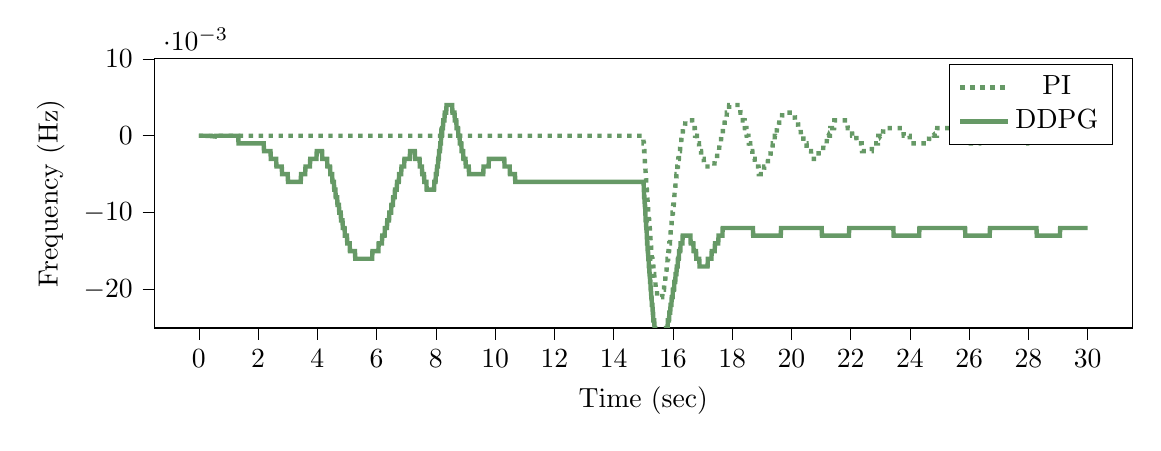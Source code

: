 % This file was created by tikzplotlib v0.9.1.
\begin{tikzpicture}

\definecolor{color0}{rgb}{0.122,0.467,0.706}
\definecolor{color1}{rgb}{1,0.498,0.055}

\begin{axis}[
compat=newest,
tick align=outside,
tick pos=left,
x grid style={white!69.02!black},
xmin=-1.5, xmax=31.5,
xtick style={color=black},
y grid style={white!69.02!black},
ymin=-0.025, ymax=0.01,
ytick style={color=black},
%yticklabel style={
%        /pgf/number format/.cd,
%        	fixed,
%        	fixed zerofill,
%         	precision=3,
%        /tikz/.cd
%},
scaled y ticks=true,
scaled y ticks=base 10:3,
width=14cm,
height=5cm,
xlabel=Time (sec),
ylabel=Frequency (Hz)
%y label style={at={(-0.2,0.5)}}
]

\addplot [ultra thick, green!20!gray, dotted]
table {%
0 0
0.01 0
0.02 0
0.03 0
0.04 0
0.05 0
0.06 0
0.07 0
0.08 0
0.09 0
0.1 0
0.11 0
0.12 0
0.13 0
0.14 0
0.15 0
0.16 0
0.17 0
0.18 0
0.19 0
0.2 0
0.21 0
0.22 0
0.23 0
0.24 0
0.25 0
0.26 0
0.27 0
0.28 0
0.29 0
0.3 0
0.31 0
0.32 0
0.33 0
0.34 0
0.35 0
0.36 0
0.37 0
0.38 0
0.39 0
0.4 0
0.41 0
0.42 0
0.43 0
0.44 0
0.45 0
0.46 0
0.47 0
0.48 0
0.49 0
0.5 0
0.51 0
0.52 0
0.53 0
0.54 0
0.55 0
0.56 0
0.57 0
0.58 0
0.59 0
0.6 0
0.61 0
0.62 0
0.63 0
0.64 0
0.65 0
0.66 0
0.67 0
0.68 0
0.69 0
0.7 0
0.71 0
0.72 0
0.73 0
0.74 0
0.75 0
0.76 0
0.77 0
0.78 0
0.79 0
0.8 0
0.81 0
0.82 0
0.83 0
0.84 0
0.85 0
0.86 0
0.87 0
0.88 0
0.89 0
0.9 0
0.91 0
0.92 0
0.93 0
0.94 0
0.95 0
0.96 0
0.97 0
0.98 0
0.99 0
1 0
1.01 0
1.02 0
1.03 0
1.04 0
1.05 0
1.06 0
1.07 0
1.08 0
1.09 0
1.1 0
1.11 0
1.12 0
1.13 0
1.14 0
1.15 0
1.16 0
1.17 0
1.18 0
1.19 0
1.2 0
1.21 0
1.22 0
1.23 0
1.24 0
1.25 0
1.26 0
1.27 0
1.28 0
1.29 0
1.3 0
1.31 0
1.32 0
1.33 0
1.34 0
1.35 0
1.36 0
1.37 0
1.38 0
1.39 0
1.4 0
1.41 0
1.42 0
1.43 0
1.44 0
1.45 0
1.46 0
1.47 0
1.48 0
1.49 0
1.5 0
1.51 0
1.52 0
1.53 0
1.54 0
1.55 0
1.56 0
1.57 0
1.58 0
1.59 0
1.6 0
1.61 0
1.62 0
1.63 0
1.64 0
1.65 0
1.66 0
1.67 0
1.68 0
1.69 0
1.7 0
1.71 0
1.72 0
1.73 0
1.74 0
1.75 0
1.76 0
1.77 0
1.78 0
1.79 0
1.8 0
1.81 0
1.82 0
1.83 0
1.84 0
1.85 0
1.86 0
1.87 0
1.88 0
1.89 0
1.9 0
1.91 0
1.92 0
1.93 0
1.94 0
1.95 0
1.96 0
1.97 0
1.98 0
1.99 0
2 0
2.01 0
2.02 0
2.03 0
2.04 0
2.05 0
2.06 0
2.07 0
2.08 0
2.09 0
2.1 0
2.11 0
2.12 0
2.13 0
2.14 0
2.15 0
2.16 0
2.17 0
2.18 0
2.19 0
2.2 0
2.21 0
2.22 0
2.23 0
2.24 0
2.25 0
2.26 0
2.27 0
2.28 0
2.29 0
2.3 0
2.31 0
2.32 0
2.33 0
2.34 0
2.35 0
2.36 0
2.37 0
2.38 0
2.39 0
2.4 0
2.41 0
2.42 0
2.43 0
2.44 0
2.45 0
2.46 0
2.47 0
2.48 0
2.49 0
2.5 0
2.51 0
2.52 0
2.53 0
2.54 0
2.55 0
2.56 0
2.57 0
2.58 0
2.59 0
2.6 0
2.61 0
2.62 0
2.63 0
2.64 0
2.65 0
2.66 0
2.67 0
2.68 0
2.69 0
2.7 0
2.71 0
2.72 0
2.73 0
2.74 0
2.75 0
2.76 0
2.77 0
2.78 0
2.79 0
2.8 0
2.81 0
2.82 0
2.83 0
2.84 0
2.85 0
2.86 0
2.87 0
2.88 0
2.89 0
2.9 0
2.91 0
2.92 0
2.93 0
2.94 0
2.95 0
2.96 0
2.97 0
2.98 0
2.99 0
3.0 0
3.01 0
3.02 0
3.03 0
3.04 0
3.05 0
3.06 0
3.07 0
3.08 0
3.09 0
3.1 0
3.11 0
3.12 0
3.13 0
3.14 0
3.15 0
3.16 0
3.17 0
3.18 0
3.19 0
3.2 0
3.21 0
3.22 0
3.23 0
3.24 0
3.25 0
3.26 0
3.27 0
3.28 0
3.29 0
3.3 0
3.31 0
3.32 0
3.33 0
3.34 0
3.35 0
3.36 0
3.37 0
3.38 0
3.39 0
3.4 0
3.41 0
3.42 0
3.43 0
3.44 0
3.45 0
3.46 0
3.47 0
3.48 0
3.49 0
3.5 0
3.51 0
3.52 0
3.53 0
3.54 0
3.55 0
3.56 0
3.57 0
3.58 0
3.59 0
3.6 0
3.61 0
3.62 0
3.63 0
3.64 0
3.65 0
3.66 0
3.67 0
3.68 0
3.69 0
3.7 0
3.71 0
3.72 0
3.73 0
3.74 0
3.75 0
3.76 0
3.77 0
3.78 0
3.79 0
3.8 0
3.81 0
3.82 0
3.83 0
3.84 0
3.85 0
3.86 0
3.87 0
3.88 0
3.89 0
3.9 0
3.91 0
3.92 0
3.93 0
3.94 0
3.95 0
3.96 0
3.97 0
3.98 0
3.99 0
4.0 0
4.01 0
4.02 0
4.03 0
4.04 0
4.05 0
4.06 0
4.07 0
4.08 0
4.09 0
4.1 0
4.11 0
4.12 0
4.13 0
4.14 0
4.15 0
4.16 0
4.17 0
4.18 0
4.19 0
4.2 0
4.21 0
4.22 0
4.23 0
4.24 0
4.25 0
4.26 0
4.27 0
4.28 0
4.29 0
4.3 0
4.31 0
4.32 0
4.33 0
4.34 0
4.35 0
4.36 0
4.37 0
4.38 0
4.39 0
4.4 0
4.41 0
4.42 0
4.43 0
4.44 0
4.45 0
4.46 0
4.47 0
4.48 0
4.49 0
4.5 0
4.51 0
4.52 0
4.53 0
4.54 0
4.55 0
4.56 0
4.57 0
4.58 0
4.59 0
4.6 0
4.61 0
4.62 0
4.63 0
4.64 0
4.65 0
4.66 0
4.67 0
4.68 0
4.69 0
4.7 0
4.71 0
4.72 0
4.73 0
4.74 0
4.75 0
4.76 0
4.77 0
4.78 0
4.79 0
4.8 0
4.81 0
4.82 0
4.83 0
4.84 0
4.85 0
4.86 0
4.87 0
4.88 0
4.89 0
4.9 0
4.91 0
4.92 0
4.93 0
4.94 0
4.95 0
4.96 0
4.97 0
4.98 0
4.99 0
5.0 0
5.01 0
5.02 0
5.03 0
5.04 0
5.05 0
5.06 0
5.07 0
5.08 0
5.09 0
5.1 0
5.11 0
5.12 0
5.13 0
5.14 0
5.15 0
5.16 0
5.17 0
5.18 0
5.19 0
5.2 0
5.21 0
5.22 0
5.23 0
5.24 0
5.25 0
5.26 0
5.27 0
5.28 0
5.29 0
5.3 0
5.31 0
5.32 0
5.33 0
5.34 0
5.35 0
5.36 0
5.37 0
5.38 0
5.39 0
5.4 0
5.41 0
5.42 0
5.43 0
5.44 0
5.45 0
5.46 0
5.47 0
5.48 0
5.49 0
5.5 0
5.51 0
5.52 0
5.53 0
5.54 0
5.55 0
5.56 0
5.57 0
5.58 0
5.59 0
5.6 0
5.61 0
5.62 0
5.63 0
5.64 0
5.65 0
5.66 0
5.67 0
5.68 0
5.69 0
5.7 0
5.71 0
5.72 0
5.73 0
5.74 0
5.75 0
5.76 0
5.77 0
5.78 0
5.79 0
5.8 0
5.81 0
5.82 0
5.83 0
5.84 0
5.85 0
5.86 0
5.87 0
5.88 0
5.89 0
5.9 0
5.91 0
5.92 0
5.93 0
5.94 0
5.95 0
5.96 0
5.97 0
5.98 0
5.99 0
6.0 0
6.01 0
6.02 0
6.03 0
6.04 0
6.05 0
6.06 0
6.07 0
6.08 0
6.09 0
6.1 0
6.11 0
6.12 0
6.13 0
6.14 0
6.15 0
6.16 0
6.17 0
6.18 0
6.19 0
6.2 0
6.21 0
6.22 0
6.23 0
6.24 0
6.25 0
6.26 0
6.27 0
6.28 0
6.29 0
6.3 0
6.31 0
6.32 0
6.33 0
6.34 0
6.35 0
6.36 0
6.37 0
6.38 0
6.39 0
6.4 0
6.41 0
6.42 0
6.43 0
6.44 0
6.45 0
6.46 0
6.47 0
6.48 0
6.49 0
6.5 0
6.51 0
6.52 0
6.53 0
6.54 0
6.55 0
6.56 0
6.57 0
6.58 0
6.59 0
6.6 0
6.61 0
6.62 0
6.63 0
6.64 0
6.65 0
6.66 0
6.67 0
6.68 0
6.69 0
6.7 0
6.71 0
6.72 0
6.73 0
6.74 0
6.75 0
6.76 0
6.77 0
6.78 0
6.79 0
6.8 0
6.81 0
6.82 0
6.83 0
6.84 0
6.85 0
6.86 0
6.87 0
6.88 0
6.89 0
6.9 0
6.91 0
6.92 0
6.93 0
6.94 0
6.95 0
6.96 0
6.97 0
6.98 0
6.99 0
7.0 0
7.01 0
7.02 0
7.03 0
7.04 0
7.05 0
7.06 0
7.07 0
7.08 0
7.09 0
7.1 0
7.11 0
7.12 0
7.13 0
7.14 0
7.15 0
7.16 0
7.17 0
7.18 0
7.19 0
7.2 0
7.21 0
7.22 0
7.23 0
7.24 0
7.25 0
7.26 0
7.27 0
7.28 0
7.29 0
7.3 0
7.31 0
7.32 0
7.33 0
7.34 0
7.35 0
7.36 0
7.37 0
7.38 0
7.39 0
7.4 0
7.41 0
7.42 0
7.43 0
7.44 0
7.45 0
7.46 0
7.47 0
7.48 0
7.49 0
7.5 0
7.51 0
7.52 0
7.53 0
7.54 0
7.55 0
7.56 0
7.57 0
7.58 0
7.59 0
7.6 0
7.61 0
7.62 0
7.63 0
7.64 0
7.65 0
7.66 0
7.67 0
7.68 0
7.69 0
7.7 0
7.71 0
7.72 0
7.73 0
7.74 0
7.75 0
7.76 0
7.77 0
7.78 0
7.79 0
7.8 0
7.81 0
7.82 0
7.83 0
7.84 0
7.85 0
7.86 0
7.87 0
7.88 0
7.89 0
7.9 0
7.91 0
7.92 0
7.93 0
7.94 0
7.95 0
7.96 0
7.97 0
7.98 0
7.99 0
8.0 0
8.01 0
8.02 0
8.03 0
8.04 0
8.05 0
8.06 0
8.07 0
8.08 0
8.09 0
8.1 0
8.11 0
8.12 0
8.13 0
8.14 0
8.15 0
8.16 0
8.17 0
8.18 0
8.19 0
8.2 0
8.21 0
8.22 0
8.23 0
8.24 0
8.25 0
8.26 0
8.27 0
8.28 0
8.29 0
8.3 0
8.31 0
8.32 0
8.33 0
8.34 0
8.35 0
8.36 0
8.37 0
8.38 0
8.39 0
8.4 0
8.41 0
8.42 0
8.43 0
8.44 0
8.45 0
8.46 0
8.47 0
8.48 0
8.49 0
8.5 0
8.51 0
8.52 0
8.53 0
8.54 0
8.55 0
8.56 0
8.57 0
8.58 0
8.59 0
8.6 0
8.61 0
8.62 0
8.63 0
8.64 0
8.65 0
8.66 0
8.67 0
8.68 0
8.69 0
8.7 0
8.71 0
8.72 0
8.73 0
8.74 0
8.75 0
8.76 0
8.77 0
8.78 0
8.79 0
8.8 0
8.81 0
8.82 0
8.83 0
8.84 0
8.85 0
8.86 0
8.87 0
8.88 0
8.89 0
8.9 0
8.91 0
8.92 0
8.93 0
8.94 0
8.95 0
8.96 0
8.97 0
8.98 0
8.99 0
9.0 0
9.01 0
9.02 0
9.03 0
9.04 0
9.05 0
9.06 0
9.07 0
9.08 0
9.09 0
9.1 0
9.11 0
9.12 0
9.13 0
9.14 0
9.15 0
9.16 0
9.17 0
9.18 0
9.19 0
9.2 0
9.21 0
9.22 0
9.23 0
9.24 0
9.25 0
9.26 0
9.27 0
9.28 0
9.29 0
9.3 0
9.31 0
9.32 0
9.33 0
9.34 0
9.35 0
9.36 0
9.37 0
9.38 0
9.39 0
9.4 0
9.41 0
9.42 0
9.43 0
9.44 0
9.45 0
9.46 0
9.47 0
9.48 0
9.49 0
9.5 0
9.51 0
9.52 0
9.53 0
9.54 0
9.55 0
9.56 0
9.57 0
9.58 0
9.59 0
9.6 0
9.61 0
9.62 0
9.63 0
9.64 0
9.65 0
9.66 0
9.67 0
9.68 0
9.69 0
9.7 0
9.71 0
9.72 0
9.73 0
9.74 0
9.75 0
9.76 0
9.77 0
9.78 0
9.79 0
9.8 0
9.81 0
9.82 0
9.83 0
9.84 0
9.85 0
9.86 0
9.87 0
9.88 0
9.89 0
9.9 0
9.91 0
9.92 0
9.93 0
9.94 0
9.95 0
9.96 0
9.97 0
9.98 0
9.99 0
10.0 0
10.01 0
10.02 0
10.03 0
10.04 0
10.05 0
10.06 0
10.07 0
10.08 0
10.09 0
10.1 0
10.11 0
10.12 0
10.13 0
10.14 0
10.15 0
10.16 0
10.17 0
10.18 0
10.19 0
10.2 0
10.21 0
10.22 0
10.23 0
10.24 0
10.25 0
10.26 0
10.27 0
10.28 0
10.29 0
10.3 0
10.31 0
10.32 0
10.33 0
10.34 0
10.35 0
10.36 0
10.37 0
10.38 0
10.39 0
10.4 0
10.41 0
10.42 0
10.43 0
10.44 0
10.45 0
10.46 0
10.47 0
10.48 0
10.49 0
10.5 0
10.51 0
10.52 0
10.53 0
10.54 0
10.55 0
10.56 0
10.57 0
10.58 0
10.59 0
10.6 0
10.61 0
10.62 0
10.63 0
10.64 0
10.65 0
10.66 0
10.67 0
10.68 0
10.69 0
10.7 0
10.71 0
10.72 0
10.73 0
10.74 0
10.75 0
10.76 0
10.77 0
10.78 0
10.79 0
10.8 0
10.81 0
10.82 0
10.83 0
10.84 0
10.85 0
10.86 0
10.87 0
10.88 0
10.89 0
10.9 0
10.91 0
10.92 0
10.93 0
10.94 0
10.95 0
10.96 0
10.97 0
10.98 0
10.99 0
11.0 0
11.01 0
11.02 0
11.03 0
11.04 0
11.05 0
11.06 0
11.07 0
11.08 0
11.09 0
11.1 0
11.11 0
11.12 0
11.13 0
11.14 0
11.15 0
11.16 0
11.17 0
11.18 0
11.19 0
11.2 0
11.21 0
11.22 0
11.23 0
11.24 0
11.25 0
11.26 0
11.27 0
11.28 0
11.29 0
11.3 0
11.31 0
11.32 0
11.33 0
11.34 0
11.35 0
11.36 0
11.37 0
11.38 0
11.39 0
11.4 0
11.41 0
11.42 0
11.43 0
11.44 0
11.45 0
11.46 0
11.47 0
11.48 0
11.49 0
11.5 0
11.51 0
11.52 0
11.53 0
11.54 0
11.55 0
11.56 0
11.57 0
11.58 0
11.59 0
11.6 0
11.61 0
11.62 0
11.63 0
11.64 0
11.65 0
11.66 0
11.67 0
11.68 0
11.69 0
11.7 0
11.71 0
11.72 0
11.73 0
11.74 0
11.75 0
11.76 0
11.77 0
11.78 0
11.79 0
11.8 0
11.81 0
11.82 0
11.83 0
11.84 0
11.85 0
11.86 0
11.87 0
11.88 0
11.89 0
11.9 0
11.91 0
11.92 0
11.93 0
11.94 0
11.95 0
11.96 0
11.97 0
11.98 0
11.99 0
12.0 0
12.01 0
12.02 0
12.03 0
12.04 0
12.05 0
12.06 0
12.07 0
12.08 0
12.09 0
12.1 0
12.11 0
12.12 0
12.13 0
12.14 0
12.15 0
12.16 0
12.17 0
12.18 0
12.19 0
12.2 0
12.21 0
12.22 0
12.23 0
12.24 0
12.25 0
12.26 0
12.27 0
12.28 0
12.29 0
12.3 0
12.31 0
12.32 0
12.33 0
12.34 0
12.35 0
12.36 0
12.37 0
12.38 0
12.39 0
12.4 0
12.41 0
12.42 0
12.43 0
12.44 0
12.45 0
12.46 0
12.47 0
12.48 0
12.49 0
12.5 0
12.51 0
12.52 0
12.53 0
12.54 0
12.55 0
12.56 0
12.57 0
12.58 0
12.59 0
12.6 0
12.61 0
12.62 0
12.63 0
12.64 0
12.65 0
12.66 0
12.67 0
12.68 0
12.69 0
12.7 0
12.71 0
12.72 0
12.73 0
12.74 0
12.75 0
12.76 0
12.77 0
12.78 0
12.79 0
12.8 0
12.81 0
12.82 0
12.83 0
12.84 0
12.85 0
12.86 0
12.87 0
12.88 0
12.89 0
12.9 0
12.91 0
12.92 0
12.93 0
12.94 0
12.95 0
12.96 0
12.97 0
12.98 0
12.99 0
13.0 0
13.01 0
13.02 0
13.03 0
13.04 0
13.05 0
13.06 0
13.07 0
13.08 0
13.09 0
13.1 0
13.11 0
13.12 0
13.13 0
13.14 0
13.15 0
13.16 0
13.17 0
13.18 0
13.19 0
13.2 0
13.21 0
13.22 0
13.23 0
13.24 0
13.25 0
13.26 0
13.27 0
13.28 0
13.29 0
13.3 0
13.31 0
13.32 0
13.33 0
13.34 0
13.35 0
13.36 0
13.37 0
13.38 0
13.39 0
13.4 0
13.41 0
13.42 0
13.43 0
13.44 0
13.45 0
13.46 0
13.47 0
13.48 0
13.49 0
13.5 0
13.51 0
13.52 0
13.53 0
13.54 0
13.55 0
13.56 0
13.57 0
13.58 0
13.59 0
13.6 0
13.61 0
13.62 0
13.63 0
13.64 0
13.65 0
13.66 0
13.67 0
13.68 0
13.69 0
13.7 0
13.71 0
13.72 0
13.73 0
13.74 0
13.75 0
13.76 0
13.77 0
13.78 0
13.79 0
13.8 0
13.81 0
13.82 0
13.83 0
13.84 0
13.85 0
13.86 0
13.87 0
13.88 0
13.89 0
13.9 0
13.91 0
13.92 0
13.93 0
13.94 0
13.95 0
13.96 0
13.97 0
13.98 0
13.99 0
14.0 0
14.01 0
14.02 0
14.03 0
14.04 0
14.05 0
14.06 0
14.07 0
14.08 0
14.09 0
14.1 0
14.11 0
14.12 0
14.13 0
14.14 0
14.15 0
14.16 0
14.17 0
14.18 0
14.19 0
14.2 0
14.21 0
14.22 0
14.23 0
14.24 0
14.25 0
14.26 0
14.27 0
14.28 0
14.29 0
14.3 0
14.31 0
14.32 0
14.33 0
14.34 0
14.35 0
14.36 0
14.37 0
14.38 0
14.39 0
14.4 0
14.41 0
14.42 0
14.43 0
14.44 0
14.45 0
14.46 0
14.47 0
14.48 0
14.49 0
14.5 0
14.51 0
14.52 0
14.53 0
14.54 0
14.55 0
14.56 0
14.57 0
14.58 0
14.59 0
14.6 0
14.61 0
14.62 0
14.63 0
14.64 0
14.65 0
14.66 0
14.67 0
14.68 0
14.69 0
14.7 0
14.71 0
14.72 0
14.73 0
14.74 0
14.75 0
14.76 0
14.77 0
14.78 0
14.79 0
14.8 0
14.81 0
14.82 0
14.83 0
14.84 0
14.85 0
14.86 0
14.87 0
14.88 0
14.89 0
14.9 0
14.91 0
14.92 0
14.93 0
14.94 0
14.95 0
14.96 0
14.97 0
14.98 0
14.99 0
15.0 -3.937e-09
15.01 -0.001
15.02 -0.001
15.03 -0.002
15.04 -0.002
15.05 -0.003
15.06 -0.004
15.07 -0.004
15.08 -0.005
15.09 -0.005
15.1 -0.006
15.11 -0.007
15.12 -0.007
15.13 -0.008
15.14 -0.008
15.15 -0.009
15.16 -0.009
15.17 -0.01
15.18 -0.01
15.19 -0.011
15.2 -0.011
15.21 -0.012
15.22 -0.012
15.23 -0.013
15.24 -0.013
15.25 -0.014
15.26 -0.014
15.27 -0.015
15.28 -0.015
15.29 -0.016
15.3 -0.016
15.31 -0.016
15.32 -0.017
15.33 -0.017
15.34 -0.017
15.35 -0.018
15.36 -0.018
15.37 -0.018
15.38 -0.019
15.39 -0.019
15.4 -0.019
15.41 -0.019
15.42 -0.02
15.43 -0.02
15.44 -0.02
15.45 -0.02
15.46 -0.02
15.47 -0.021
15.48 -0.021
15.49 -0.021
15.5 -0.021
15.51 -0.021
15.52 -0.021
15.53 -0.021
15.54 -0.021
15.55 -0.021
15.56 -0.021
15.57 -0.021
15.58 -0.021
15.59 -0.021
15.6 -0.021
15.61 -0.021
15.62 -0.021
15.63 -0.021
15.64 -0.021
15.65 -0.02
15.66 -0.02
15.67 -0.02
15.68 -0.02
15.69 -0.02
15.7 -0.02
15.71 -0.019
15.72 -0.019
15.73 -0.019
15.74 -0.019
15.75 -0.018
15.76 -0.018
15.77 -0.018
15.78 -0.018
15.79 -0.017
15.8 -0.017
15.81 -0.017
15.82 -0.016
15.83 -0.016
15.84 -0.016
15.85 -0.015
15.86 -0.015
15.87 -0.015
15.88 -0.014
15.89 -0.014
15.9 -0.014
15.91 -0.013
15.92 -0.013
15.93 -0.012
15.94 -0.012
15.95 -0.012
15.96 -0.011
15.97 -0.011
15.98 -0.011
15.99 -0.01
16.0 -0.01
16.01 -0.009
16.02 -0.009
16.03 -0.009
16.04 -0.008
16.05 -0.008
16.06 -0.007
16.07 -0.007
16.08 -0.007
16.09 -0.006
16.1 -0.006
16.11 -0.006
16.12 -0.005
16.13 -0.005
16.14 -0.005
16.15 -0.004
16.16 -0.004
16.17 -0.004
16.18 -0.003
16.19 -0.003
16.2 -0.003
16.21 -0.002
16.22 -0.002
16.23 -0.002
16.24 -0.002
16.25 -0.001
16.26 -0.001
16.27 -0.001
16.28 -0.001
16.29 -0.0
16.3 -0.0
16.31 -3.81e-05
16.32 0.0
16.33 0.0
16.34 0.001
16.35 0.001
16.36 0.001
16.37 0.001
16.38 0.001
16.39 0.001
16.4 0.001
16.41 0.001
16.42 0.002
16.43 0.002
16.44 0.002
16.45 0.002
16.46 0.002
16.47 0.002
16.48 0.002
16.49 0.002
16.5 0.002
16.51 0.002
16.52 0.002
16.53 0.002
16.54 0.002
16.55 0.002
16.56 0.002
16.57 0.002
16.58 0.002
16.59 0.002
16.6 0.002
16.61 0.002
16.62 0.002
16.63 0.002
16.64 0.002
16.65 0.002
16.66 0.001
16.67 0.001
16.68 0.001
16.69 0.001
16.7 0.001
16.71 0.001
16.72 0.001
16.73 0.001
16.74 0.001
16.75 0.0
16.76 0.0
16.77 0.0
16.78 1.33e-05
16.79 -0.0
16.8 -0.0
16.81 -0.0
16.82 -0.001
16.83 -0.001
16.84 -0.001
16.85 -0.001
16.86 -0.001
16.87 -0.001
16.88 -0.001
16.89 -0.002
16.9 -0.002
16.91 -0.002
16.92 -0.002
16.93 -0.002
16.94 -0.002
16.95 -0.002
16.96 -0.003
16.97 -0.003
16.98 -0.003
16.99 -0.003
17.0 -0.003
17.01 -0.003
17.02 -0.003
17.03 -0.003
17.04 -0.003
17.05 -0.004
17.06 -0.004
17.07 -0.004
17.08 -0.004
17.09 -0.004
17.1 -0.004
17.11 -0.004
17.12 -0.004
17.13 -0.004
17.14 -0.004
17.15 -0.004
17.16 -0.004
17.17 -0.004
17.18 -0.004
17.19 -0.004
17.2 -0.004
17.21 -0.004
17.22 -0.004
17.23 -0.004
17.24 -0.004
17.25 -0.004
17.26 -0.004
17.27 -0.004
17.28 -0.004
17.29 -0.004
17.3 -0.004
17.31 -0.004
17.32 -0.004
17.33 -0.004
17.34 -0.004
17.35 -0.004
17.36 -0.004
17.37 -0.004
17.38 -0.004
17.39 -0.004
17.4 -0.004
17.41 -0.003
17.42 -0.003
17.43 -0.003
17.44 -0.003
17.45 -0.003
17.46 -0.003
17.47 -0.003
17.48 -0.003
17.49 -0.003
17.5 -0.002
17.51 -0.002
17.52 -0.002
17.53 -0.002
17.54 -0.002
17.55 -0.002
17.56 -0.002
17.57 -0.001
17.58 -0.001
17.59 -0.001
17.6 -0.001
17.61 -0.001
17.62 -0.001
17.63 -0.0
17.64 -0.0
17.65 -5.271e-05
17.66 0.0
17.67 0.0
17.68 0.0
17.69 0.001
17.7 0.001
17.71 0.001
17.72 0.001
17.73 0.001
17.74 0.001
17.75 0.002
17.76 0.002
17.77 0.002
17.78 0.002
17.79 0.002
17.8 0.002
17.81 0.002
17.82 0.003
17.83 0.003
17.84 0.003
17.85 0.003
17.86 0.003
17.87 0.003
17.88 0.003
17.89 0.003
17.9 0.004
17.91 0.004
17.92 0.004
17.93 0.004
17.94 0.004
17.95 0.004
17.96 0.004
17.97 0.004
17.98 0.004
17.99 0.004
18 0.004
18.01 0.004
18.02 0.004
18.03 0.004
18.04 0.004
18.05 0.004
18.06 0.004
18.07 0.004
18.08 0.004
18.09 0.004
18.1 0.004
18.11 0.004
18.12 0.004
18.13 0.004
18.14 0.004
18.15 0.004
18.16 0.004
18.17 0.004
18.18 0.004
18.19 0.004
18.2 0.004
18.21 0.004
18.22 0.004
18.23 0.004
18.24 0.004
18.25 0.004
18.26 0.004
18.27 0.004
18.28 0.003
18.29 0.003
18.3 0.003
18.31 0.003
18.32 0.003
18.33 0.003
18.34 0.003
18.35 0.003
18.36 0.002
18.37 0.002
18.38 0.002
18.39 0.002
18.4 0.002
18.41 0.002
18.42 0.002
18.43 0.001
18.44 0.001
18.45 0.001
18.46 0.001
18.47 0.001
18.48 0.001
18.49 0.0
18.5 0.0
18.51 0.0
18.52 6.408e-06
18.53 -0.0
18.54 -0.0
18.55 -0.0
18.56 -0.001
18.57 -0.001
18.58 -0.001
18.59 -0.001
18.6 -0.001
18.61 -0.001
18.62 -0.002
18.63 -0.002
18.64 -0.002
18.65 -0.002
18.66 -0.002
18.67 -0.002
18.68 -0.002
18.69 -0.003
18.7 -0.003
18.71 -0.003
18.72 -0.003
18.73 -0.003
18.74 -0.003
18.75 -0.003
18.76 -0.003
18.77 -0.004
18.78 -0.004
18.79 -0.004
18.8 -0.004
18.81 -0.004
18.82 -0.004
18.83 -0.004
18.84 -0.004
18.85 -0.004
18.86 -0.004
18.87 -0.004
18.88 -0.004
18.89 -0.004
18.9 -0.005
18.91 -0.005
18.92 -0.005
18.93 -0.005
18.94 -0.005
18.95 -0.005
18.96 -0.005
18.97 -0.005
18.98 -0.005
18.99 -0.005
19.0 -0.005
19.01 -0.005
19.02 -0.005
19.03 -0.005
19.04 -0.005
19.05 -0.005
19.06 -0.005
19.07 -0.005
19.08 -0.004
19.09 -0.004
19.1 -0.004
19.11 -0.004
19.12 -0.004
19.13 -0.004
19.14 -0.004
19.15 -0.004
19.16 -0.004
19.17 -0.004
19.18 -0.004
19.19 -0.004
19.2 -0.004
19.21 -0.003
19.22 -0.003
19.23 -0.003
19.24 -0.003
19.25 -0.003
19.26 -0.003
19.27 -0.003
19.28 -0.003
19.29 -0.003
19.3 -0.002
19.31 -0.002
19.32 -0.002
19.33 -0.002
19.34 -0.002
19.35 -0.002
19.36 -0.002
19.37 -0.001
19.38 -0.001
19.39 -0.001
19.4 -0.001
19.41 -0.001
19.42 -0.001
19.43 -0.001
19.44 -0.0
19.45 -0.0
19.46 -0.0
19.47 -5.002e-05
19.48 8.966e-05
19.49 0.0
19.5 0.0
19.51 0.001
19.52 0.001
19.53 0.001
19.54 0.001
19.55 0.001
19.56 0.001
19.57 0.001
19.58 0.001
19.59 0.002
19.6 0.002
19.61 0.002
19.62 0.002
19.63 0.002
19.64 0.002
19.65 0.002
19.66 0.002
19.67 0.002
19.68 0.002
19.69 0.003
19.7 0.003
19.71 0.003
19.72 0.003
19.73 0.003
19.74 0.003
19.75 0.003
19.76 0.003
19.77 0.003
19.78 0.003
19.79 0.003
19.8 0.003
19.81 0.003
19.82 0.003
19.83 0.003
19.84 0.003
19.85 0.003
19.86 0.003
19.87 0.003
19.88 0.003
19.89 0.003
19.9 0.003
19.91 0.003
19.92 0.003
19.93 0.003
19.94 0.003
19.95 0.003
19.96 0.003
19.97 0.003
19.98 0.003
19.99 0.003
20.0 0.003
20.01 0.003
20.02 0.003
20.03 0.003
20.04 0.003
20.05 0.003
20.06 0.003
20.07 0.003
20.08 0.003
20.09 0.003
20.1 0.003
20.11 0.003
20.12 0.002
20.13 0.002
20.14 0.002
20.15 0.002
20.16 0.002
20.17 0.002
20.18 0.002
20.19 0.002
20.2 0.002
20.21 0.002
20.22 0.002
20.23 0.001
20.24 0.001
20.25 0.001
20.26 0.001
20.27 0.001
20.28 0.001
20.29 0.001
20.3 0.001
20.31 0.001
20.32 0.0
20.33 0.0
20.34 0.0
20.35 0.0
20.36 2.286e-05
20.37 -8.679e-05
20.38 -0.0
20.39 -0.0
20.4 -0.0
20.41 -0.001
20.42 -0.001
20.43 -0.001
20.44 -0.001
20.45 -0.001
20.46 -0.001
20.47 -0.001
20.48 -0.001
20.49 -0.001
20.5 -0.001
20.51 -0.001
20.52 -0.002
20.53 -0.002
20.54 -0.002
20.55 -0.002
20.56 -0.002
20.57 -0.002
20.58 -0.002
20.59 -0.002
20.6 -0.002
20.61 -0.002
20.62 -0.002
20.63 -0.002
20.64 -0.002
20.65 -0.002
20.66 -0.002
20.67 -0.003
20.68 -0.003
20.69 -0.003
20.7 -0.003
20.71 -0.003
20.72 -0.003
20.73 -0.003
20.74 -0.003
20.75 -0.003
20.76 -0.003
20.77 -0.003
20.78 -0.003
20.79 -0.003
20.8 -0.003
20.81 -0.003
20.82 -0.003
20.83 -0.003
20.84 -0.003
20.85 -0.003
20.86 -0.003
20.87 -0.003
20.88 -0.003
20.89 -0.003
20.9 -0.003
20.91 -0.003
20.92 -0.002
20.93 -0.002
20.94 -0.002
20.95 -0.002
20.96 -0.002
20.97 -0.002
20.98 -0.002
20.99 -0.002
21.0 -0.002
21.01 -0.002
21.02 -0.002
21.03 -0.002
21.04 -0.002
21.05 -0.002
21.06 -0.002
21.07 -0.002
21.08 -0.001
21.09 -0.001
21.1 -0.001
21.11 -0.001
21.12 -0.001
21.13 -0.001
21.14 -0.001
21.15 -0.001
21.16 -0.001
21.17 -0.001
21.18 -0.001
21.19 -0.001
21.2 -0.0
21.21 -0.0
21.22 -0.0
21.23 -0.0
21.24 -9.258e-05
21.25 -5.427e-06
21.26 8.124e-05
21.27 0.0
21.28 0.0
21.29 0.0
21.3 0.0
21.31 0.001
21.32 0.001
21.33 0.001
21.34 0.001
21.35 0.001
21.36 0.001
21.37 0.001
21.38 0.001
21.39 0.001
21.4 0.001
21.41 0.001
21.42 0.001
21.43 0.001
21.44 0.001
21.45 0.002
21.46 0.002
21.47 0.002
21.48 0.002
21.49 0.002
21.5 0.002
21.51 0.002
21.52 0.002
21.53 0.002
21.54 0.002
21.55 0.002
21.56 0.002
21.57 0.002
21.58 0.002
21.59 0.002
21.6 0.002
21.61 0.002
21.62 0.002
21.63 0.002
21.64 0.002
21.65 0.002
21.66 0.002
21.67 0.002
21.68 0.002
21.69 0.002
21.7 0.002
21.71 0.002
21.72 0.002
21.73 0.002
21.74 0.002
21.75 0.002
21.76 0.002
21.77 0.002
21.78 0.002
21.79 0.002
21.8 0.002
21.81 0.002
21.82 0.002
21.83 0.002
21.84 0.002
21.85 0.002
21.86 0.002
21.87 0.002
21.88 0.002
21.89 0.002
21.9 0.001
21.91 0.001
21.92 0.001
21.93 0.001
21.94 0.001
21.95 0.001
21.96 0.001
21.97 0.001
21.98 0.001
21.99 0.001
22.0 0.001
22.01 0.001
22.02 0.001
22.03 0.001
22.04 0.001
22.05 0.0
22.06 0.0
22.07 0.0
22.08 0.0
22.09 0.0
22.1 0.0
22.11 7.06e-05
22.12 -1.045e-07
22.13 -7.052e-05
22.14 -0.0
22.15 -0.0
22.16 -0.0
22.17 -0.0
22.18 -0.0
22.19 -0.0
22.2 -0.001
22.21 -0.001
22.22 -0.001
22.23 -0.001
22.24 -0.001
22.25 -0.001
22.26 -0.001
22.27 -0.001
22.28 -0.001
22.29 -0.001
22.3 -0.001
22.31 -0.001
22.32 -0.001
22.33 -0.001
22.34 -0.001
22.35 -0.001
22.36 -0.001
22.37 -0.001
22.38 -0.002
22.39 -0.002
22.4 -0.002
22.41 -0.002
22.42 -0.002
22.43 -0.002
22.44 -0.002
22.45 -0.002
22.46 -0.002
22.47 -0.002
22.48 -0.002
22.49 -0.002
22.5 -0.002
22.51 -0.002
22.52 -0.002
22.53 -0.002
22.54 -0.002
22.55 -0.002
22.56 -0.002
22.57 -0.002
22.58 -0.002
22.59 -0.002
22.6 -0.002
22.61 -0.002
22.62 -0.002
22.63 -0.002
22.64 -0.002
22.65 -0.002
22.66 -0.002
22.67 -0.002
22.68 -0.002
22.69 -0.002
22.7 -0.002
22.71 -0.002
22.72 -0.001
22.73 -0.001
22.74 -0.001
22.75 -0.001
22.76 -0.001
22.77 -0.001
22.78 -0.001
22.79 -0.001
22.8 -0.001
22.81 -0.001
22.82 -0.001
22.83 -0.001
22.84 -0.001
22.85 -0.001
22.86 -0.001
22.87 -0.001
22.88 -0.001
22.89 -0.001
22.9 -0.001
22.91 -0.001
22.92 -0.001
22.93 -0.0
22.94 -0.0
22.95 -0.0
22.96 -0.0
22.97 -0.0
22.98 -0.0
22.99 -9.061e-05
23.0 -3.206e-05
23.01 2.628e-05
23.02 8.431e-05
23.03 0.0
23.04 0.0
23.05 0.0
23.06 0.0
23.07 0.0
23.08 0.0
23.09 0.0
23.1 0.001
23.11 0.001
23.12 0.001
23.13 0.001
23.14 0.001
23.15 0.001
23.16 0.001
23.17 0.001
23.18 0.001
23.19 0.001
23.2 0.001
23.21 0.001
23.22 0.001
23.23 0.001
23.24 0.001
23.25 0.001
23.26 0.001
23.27 0.001
23.28 0.001
23.29 0.001
23.3 0.001
23.31 0.001
23.32 0.001
23.33 0.001
23.34 0.001
23.35 0.001
23.36 0.001
23.37 0.001
23.38 0.001
23.39 0.001
23.4 0.001
23.41 0.001
23.42 0.001
23.43 0.001
23.44 0.001
23.45 0.001
23.46 0.001
23.47 0.001
23.48 0.001
23.49 0.001
23.5 0.001
23.51 0.001
23.52 0.001
23.53 0.001
23.54 0.001
23.55 0.001
23.56 0.001
23.57 0.001
23.58 0.001
23.59 0.001
23.6 0.001
23.61 0.001
23.62 0.001
23.63 0.001
23.64 0.001
23.65 0.001
23.66 0.001
23.67 0.001
23.68 0.001
23.69 0.001
23.7 0.001
23.71 0.001
23.72 0.001
23.73 0.001
23.74 0.001
23.75 0.001
23.76 0.001
23.77 0.001
23.78 0.001
23.79 0.0
23.8 0.0
23.81 0.0
23.82 0.0
23.83 0.0
23.84 0.0
23.85 0.0
23.86 0.0
23.87 9.129e-05
23.88 4.308e-05
23.89 -4.984e-06
23.9 -5.283e-05
23.91 -0.0
23.92 -0.0
23.93 -0.0
23.94 -0.0
23.95 -0.0
23.96 -0.0
23.97 -0.0
23.98 -0.0
23.99 -0.0
24.0 -0.001
24.01 -0.001
24.02 -0.001
24.03 -0.001
24.04 -0.001
24.05 -0.001
24.06 -0.001
24.07 -0.001
24.08 -0.001
24.09 -0.001
24.1 -0.001
24.11 -0.001
24.12 -0.001
24.13 -0.001
24.14 -0.001
24.15 -0.001
24.16 -0.001
24.17 -0.001
24.18 -0.001
24.19 -0.001
24.2 -0.001
24.21 -0.001
24.22 -0.001
24.23 -0.001
24.24 -0.001
24.25 -0.001
24.26 -0.001
24.27 -0.001
24.28 -0.001
24.29 -0.001
24.3 -0.001
24.31 -0.001
24.32 -0.001
24.33 -0.001
24.34 -0.001
24.35 -0.001
24.36 -0.001
24.37 -0.001
24.38 -0.001
24.39 -0.001
24.4 -0.001
24.41 -0.001
24.42 -0.001
24.43 -0.001
24.44 -0.001
24.45 -0.001
24.46 -0.001
24.47 -0.001
24.48 -0.001
24.49 -0.001
24.5 -0.001
24.51 -0.001
24.52 -0.001
24.53 -0.001
24.54 -0.001
24.55 -0.001
24.56 -0.001
24.57 -0.001
24.58 -0.001
24.59 -0.001
24.6 -0.001
24.61 -0.001
24.62 -0.001
24.63 -0.001
24.64 -0.001
24.65 -0.0
24.66 -0.0
24.67 -0.0
24.68 -0.0
24.69 -0.0
24.7 -0.0
24.71 -0.0
24.72 -0.0
24.73 -0.0
24.74 -0.0
24.75 -0.0
24.76 -6.581e-05
24.77 -2.635e-05
24.78 1.297e-05
24.79 5.208e-05
24.8 9.094e-05
24.81 0.0
24.82 0.0
24.83 0.0
24.84 0.0
24.85 0.0
24.86 0.0
24.87 0.0
24.88 0.0
24.89 0.0
24.9 0.0
24.91 0.0
24.92 0.001
24.93 0.001
24.94 0.001
24.95 0.001
24.96 0.001
24.97 0.001
24.98 0.001
24.99 0.001
25.0 0.001
25.01 0.001
25.02 0.001
25.03 0.001
25.04 0.001
25.05 0.001
25.06 0.001
25.07 0.001
25.08 0.001
25.09 0.001
25.1 0.001
25.11 0.001
25.12 0.001
25.13 0.001
25.14 0.001
25.15 0.001
25.16 0.001
25.17 0.001
25.18 0.001
25.19 0.001
25.2 0.001
25.21 0.001
25.22 0.001
25.23 0.001
25.24 0.001
25.25 0.001
25.26 0.001
25.27 0.001
25.28 0.001
25.29 0.001
25.3 0.001
25.31 0.001
25.32 0.001
25.33 0.001
25.34 0.001
25.35 0.001
25.36 0.001
25.37 0.001
25.38 0.001
25.39 0.001
25.4 0.001
25.41 0.001
25.42 0.001
25.43 0.001
25.44 0.001
25.45 0.001
25.46 0.001
25.47 0.001
25.48 0.001
25.49 0.001
25.5 0.001
25.51 0.0
25.52 0.0
25.53 0.0
25.54 0.0
25.55 0.0
25.56 0.0
25.57 0.0
25.58 0.0
25.59 0.0
25.6 0.0
25.61 0.0
25.62 0.0
25.63 9.901e-05
25.64 6.672e-05
25.65 3.45e-05
25.66 2.379e-06
25.67 -2.96e-05
25.68 -6.139e-05
25.69 -9.296e-05
25.7 -0.0
25.71 -0.0
25.72 -0.0
25.73 -0.0
25.74 -0.0
25.75 -0.0
25.76 -0.0
25.77 -0.0
25.78 -0.0
25.79 -0.0
25.8 -0.0
25.81 -0.0
25.82 -0.0
25.83 -0.0
25.84 -0.001
25.85 -0.001
25.86 -0.001
25.87 -0.001
25.88 -0.001
25.89 -0.001
25.9 -0.001
25.91 -0.001
25.92 -0.001
25.93 -0.001
25.94 -0.001
25.95 -0.001
25.96 -0.001
25.97 -0.001
25.98 -0.001
25.99 -0.001
26.0 -0.001
26.01 -0.001
26.02 -0.001
26.03 -0.001
26.04 -0.001
26.05 -0.001
26.06 -0.001
26.07 -0.001
26.08 -0.001
26.09 -0.001
26.1 -0.001
26.11 -0.001
26.12 -0.001
26.13 -0.001
26.14 -0.001
26.15 -0.001
26.16 -0.001
26.17 -0.001
26.18 -0.001
26.19 -0.001
26.2 -0.001
26.21 -0.001
26.22 -0.001
26.23 -0.001
26.24 -0.001
26.25 -0.001
26.26 -0.001
26.27 -0.001
26.28 -0.001
26.29 -0.001
26.3 -0.001
26.31 -0.001
26.32 -0.001
26.33 -0.001
26.34 -0.001
26.35 -0.0
26.36 -0.0
26.37 -0.0
26.38 -0.0
26.39 -0.0
26.4 -0.0
26.41 -0.0
26.42 -0.0
26.43 -0.0
26.44 -0.0
26.45 -0.0
26.46 -0.0
26.47 -0.0
26.48 -0.0
26.49 -0.0
26.5 -0.0
26.51 -9.329e-05
26.52 -6.692e-05
26.53 -4.058e-05
26.54 -1.431e-05
26.55 1.185e-05
26.56 3.788e-05
26.57 6.374e-05
26.58 8.941e-05
26.59 0.0
26.6 0.0
26.61 0.0
26.62 0.0
26.63 0.0
26.64 0.0
26.65 0.0
26.66 0.0
26.67 0.0
26.68 0.0
26.69 0.0
26.7 0.0
26.71 0.0
26.72 0.0
26.73 0.0
26.74 0.0
26.75 0.0
26.76 0.0
26.77 0.001
26.78 0.001
26.79 0.001
26.8 0.001
26.81 0.001
26.82 0.001
26.83 0.001
26.84 0.001
26.85 0.001
26.86 0.001
26.87 0.001
26.88 0.001
26.89 0.001
26.9 0.001
26.91 0.001
26.92 0.001
26.93 0.001
26.94 0.001
26.95 0.001
26.96 0.001
26.97 0.001
26.98 0.001
26.99 0.001
27.0 0.001
27.01 0.001
27.02 0.001
27.03 0.001
27.04 0.001
27.05 0.001
27.06 0.001
27.07 0.001
27.08 0.001
27.09 0.001
27.1 0.001
27.11 0.001
27.12 0.001
27.13 0.001
27.14 0.001
27.15 0.001
27.16 0.001
27.17 0.001
27.18 0.0
27.19 0.0
27.2 0.0
27.21 0.0
27.22 0.0
27.23 0.0
27.24 0.0
27.25 0.0
27.26 0.0
27.27 0.0
27.28 0.0
27.29 0.0
27.3 0.0
27.31 0.0
27.32 0.0
27.33 0.0
27.34 0.0
27.35 0.0
27.36 0.0
27.37 0.0
27.38 0.0
27.39 8.461e-05
27.4 6.307e-05
27.41 4.155e-05
27.42 2.007e-05
27.43 -1.338e-06
27.44 -2.264e-05
27.45 -4.383e-05
27.46 -6.486e-05
27.47 -8.571e-05
27.48 -0.0
27.49 -0.0
27.5 -0.0
27.51 -0.0
27.52 -0.0
27.53 -0.0
27.54 -0.0
27.55 -0.0
27.56 -0.0
27.57 -0.0
27.58 -0.0
27.59 -0.0
27.6 -0.0
27.61 -0.0
27.62 -0.0
27.63 -0.0
27.64 -0.0
27.65 -0.0
27.66 -0.0
27.67 -0.0
27.68 -0.0
27.69 -0.0
27.7 -0.0
27.71 -0.0
27.72 -0.0
27.73 -0.0
27.74 -0.001
27.75 -0.001
27.76 -0.001
27.77 -0.001
27.78 -0.001
27.79 -0.001
27.8 -0.001
27.81 -0.001
27.82 -0.001
27.83 -0.001
27.84 -0.001
27.85 -0.001
27.86 -0.001
27.87 -0.001
27.88 -0.001
27.89 -0.001
27.9 -0.001
27.91 -0.001
27.92 -0.001
27.93 -0.001
27.94 -0.001
27.95 -0.001
27.96 -0.001
27.97 -0.0
27.98 -0.0
27.99 -0.0
28.0 -0.0
28.01 -0.0
28.02 -0.0
28.03 -0.0
28.04 -0.0
28.05 -0.0
28.06 -0.0
28.07 -0.0
28.08 -0.0
28.09 -0.0
28.1 -0.0
28.11 -0.0
28.12 -0.0
28.13 -0.0
28.14 -0.0
28.15 -0.0
28.16 -0.0
28.17 -0.0
28.18 -0.0
28.19 -0.0
28.2 -0.0
28.21 -0.0
28.22 -0.0
28.23 -0.0
28.24 -0.0
28.25 -0.0
28.26 -9.493e-05
28.27 -7.735e-05
28.28 -5.976e-05
28.29 -4.217e-05
28.3 -2.46e-05
28.31 -7.089e-06
28.32 1.035e-05
28.33 2.771e-05
28.34 4.494e-05
28.35 6.204e-05
28.36 7.899e-05
28.37 9.576e-05
28.38 0.0
28.39 0.0
28.4 0.0
28.41 0.0
28.42 0.0
28.43 0.0
28.44 0.0
28.45 0.0
28.46 0.0
28.47 0.0
28.48 0.0
28.49 0.0
28.5 0.0
28.51 0.0
28.52 0.0
28.53 0.0
28.54 0.0
28.55 0.0
28.56 0.0
28.57 0.0
28.58 0.0
28.59 0.0
28.6 0.0
28.61 0.0
28.62 0.0
28.63 0.0
28.64 0.0
28.65 0.0
28.66 0.0
28.67 0.0
28.68 0.0
28.69 0.0
28.7 0.0
28.71 0.0
28.72 0.0
28.73 0.0
28.74 0.0
28.75 0.0
28.76 0.0
28.77 0.0
28.78 0.0
28.79 0.0
28.8 0.0
28.81 0.0
28.82 0.0
28.83 0.0
28.84 0.0
28.85 0.0
28.86 0.0
28.87 0.0
28.88 0.0
28.89 0.0
28.9 0.0
28.91 0.0
28.92 0.0
28.93 0.0
28.94 0.0
28.95 0.0
28.96 0.0
28.97 0.0
28.98 0.0
28.99 0.0
29.0 0.0
29.01 0.0
29.02 0.0
29.03 0.0
29.04 0.0
29.05 0.0
29.06 0.0
29.07 0.0
29.08 0.0
29.09 0.0
29.1 0.0
29.11 0.0
29.12 0.0
29.13 9.83e-05
29.14 8.401e-05
29.15 6.968e-05
29.16 5.533e-05
29.17 4.097e-05
29.18 2.662e-05
29.19 1.231e-05
29.2 -1.953e-06
29.21 -1.615e-05
29.22 -3.026e-05
29.23 -4.427e-05
29.24 -5.815e-05
29.25 -7.19e-05
29.26 -8.55e-05
29.27 -9.893e-05
29.28 -0.0
29.29 -0.0
29.3 -0.0
29.31 -0.0
29.32 -0.0
29.33 -0.0
29.34 -0.0
29.35 -0.0
29.36 -0.0
29.37 -0.0
29.38 -0.0
29.39 -0.0
29.4 -0.0
29.41 -0.0
29.42 -0.0
29.43 -0.0
29.44 -0.0
29.45 -0.0
29.46 -0.0
29.47 -0.0
29.48 -0.0
29.49 -0.0
29.5 -0.0
29.51 -0.0
29.52 -0.0
29.53 -0.0
29.54 -0.0
29.55 -0.0
29.56 -0.0
29.57 -0.0
29.58 -0.0
29.59 -0.0
29.6 -0.0
29.61 -0.0
29.62 -0.0
29.63 -0.0
29.64 -0.0
29.65 -0.0
29.66 -0.0
29.67 -0.0
29.68 -0.0
29.69 -0.0
29.7 -0.0
29.71 -0.0
29.72 -0.0
29.73 -0.0
29.74 -0.0
29.75 -0.0
29.76 -0.0
29.77 -0.0
29.78 -0.0
29.79 -0.0
29.8 -0.0
29.81 -0.0
29.82 -0.0
29.83 -0.0
29.84 -0.0
29.85 -0.0
29.86 -0.0
29.87 -0.0
29.88 -0.0
29.89 -0.0
29.9 -0.0
29.91 -0.0
29.92 -0.0
29.93 -0.0
29.94 -0.0
29.95 -0.0
29.96 -0.0
29.97 -0.0
29.98 -0.0
29.99 -0.0
30.0 -9.723e-05
};
\addlegendentry{PI};
\addplot [ultra thick, green!20!gray]
table {%
0 0
0.01 5.94e-09
0.02 4.192e-08
0.03 1.207e-07
0.04 2.425e-07
0.05 3.986e-07
0.06 5.692e-07
0.07 7.314e-07
0.08 8.629e-07
0.09 9.439e-07
0.1 9.58e-07
0.11 8.919e-07
0.12 7.356e-07
0.13 4.813e-07
0.14 1.236e-07
0.15 -3.413e-07
0.16 -9.157e-07
0.17 -1.601e-06
0.18 -2.397e-06
0.19 -3.304e-06
0.2 -4.32e-06
0.21 -5.445e-06
0.22 -6.677e-06
0.23 -8.013e-06
0.24 -9.452e-06
0.25 -1.099e-05
0.26 -1.263e-05
0.27 -1.436e-05
0.28 -1.619e-05
0.29 -1.811e-05
0.3 -2.012e-05
0.31 -2.222e-05
0.32 -2.441e-05
0.33 -2.669e-05
0.34 -2.905e-05
0.35 -3.15e-05
0.36 -3.403e-05
0.37 -3.666e-05
0.38 -3.937e-05
0.39 -4.217e-05
0.4 -4.507e-05
0.41 -4.805e-05
0.42 -5.113e-05
0.43 -5.43e-05
0.44 -5.756e-05
0.45 -6.091e-05
0.46 -6.436e-05
0.47 -6.79e-05
0.48 -7.153e-05
0.49 -7.525e-05
0.5 -7.906e-05
0.51 -8.296e-05
0.52 -8.694e-05
0.53 -9.102e-05
0.54 -9.518e-05
0.55 -9.943e-05
0.56 -0.0
0.57 -0.0
0.58 -0.0
0.59 -0.0
0.6 -0.0
0.61 -0.0
0.62 -0.0
0.63 -0.0
0.64 -0.0
0.65 -0.0
0.66 -0.0
0.67 -0.0
0.68 -0.0
0.69 -0.0
0.7 -0.0
0.71 -0.0
0.72 -0.0
0.73 -0.0
0.74 -0.0
0.75 -0.0
0.76 -0.0
0.77 -0.0
0.78 -0.0
0.79 -0.0
0.8 -0.0
0.81 -0.0
0.82 -0.0
0.83 -0.0
0.84 -0.0
0.85 -0.0
0.86 -0.0
0.87 -0.0
0.88 -0.0
0.89 -0.0
0.9 -0.0
0.91 -0.0
0.92 -0.0
0.93 -0.0
0.94 -0.0
0.95 -0.0
0.96 -0.0
0.97 -0.0
0.98 -0.0
0.99 -0.0
1 -0.0
1.01 -0.0
1.02 -0.0
1.03 -0.0
1.04 -0.0
1.05 -0.0
1.06 -0.0
1.07 -0.0
1.08 -0.0
1.09 -0.0
1.1 -0.0
1.11 -0.0
1.12 -0.0
1.13 -0.0
1.14 -0.0
1.15 -0.0
1.16 -0.0
1.17 -0.0
1.18 -0.0
1.19 -0.0
1.2 -0.0
1.21 -0.0
1.22 -0.0
1.23 -0.0
1.24 -0.0
1.25 -0.0
1.26 -0.0
1.27 -0.0
1.28 -0.0
1.29 -0.0
1.3 -0.0
1.31 -0.0
1.32 -0.0
1.33 -0.0
1.34 -0.001
1.35 -0.001
1.36 -0.001
1.37 -0.001
1.38 -0.001
1.39 -0.001
1.4 -0.001
1.41 -0.001
1.42 -0.001
1.43 -0.001
1.44 -0.001
1.45 -0.001
1.46 -0.001
1.47 -0.001
1.48 -0.001
1.49 -0.001
1.5 -0.001
1.51 -0.001
1.52 -0.001
1.53 -0.001
1.54 -0.001
1.55 -0.001
1.56 -0.001
1.57 -0.001
1.58 -0.001
1.59 -0.001
1.6 -0.001
1.61 -0.001
1.62 -0.001
1.63 -0.001
1.64 -0.001
1.65 -0.001
1.66 -0.001
1.67 -0.001
1.68 -0.001
1.69 -0.001
1.7 -0.001
1.71 -0.001
1.72 -0.001
1.73 -0.001
1.74 -0.001
1.75 -0.001
1.76 -0.001
1.77 -0.001
1.78 -0.001
1.79 -0.001
1.8 -0.001
1.81 -0.001
1.82 -0.001
1.83 -0.001
1.84 -0.001
1.85 -0.001
1.86 -0.001
1.87 -0.001
1.88 -0.001
1.89 -0.001
1.9 -0.001
1.91 -0.001
1.92 -0.001
1.93 -0.001
1.94 -0.001
1.95 -0.001
1.96 -0.001
1.97 -0.001
1.98 -0.001
1.99 -0.001
2 -0.001
2.01 -0.001
2.02 -0.001
2.03 -0.001
2.04 -0.001
2.05 -0.001
2.06 -0.001
2.07 -0.001
2.08 -0.001
2.09 -0.001
2.1 -0.001
2.11 -0.001
2.12 -0.001
2.13 -0.001
2.14 -0.001
2.15 -0.001
2.16 -0.001
2.17 -0.001
2.18 -0.001
2.19 -0.001
2.2 -0.002
2.21 -0.002
2.22 -0.002
2.23 -0.002
2.24 -0.002
2.25 -0.002
2.26 -0.002
2.27 -0.002
2.28 -0.002
2.29 -0.002
2.3 -0.002
2.31 -0.002
2.32 -0.002
2.33 -0.002
2.34 -0.002
2.35 -0.002
2.36 -0.002
2.37 -0.002
2.38 -0.002
2.39 -0.002
2.4 -0.002
2.41 -0.002
2.42 -0.002
2.43 -0.003
2.44 -0.003
2.45 -0.003
2.46 -0.003
2.47 -0.003
2.48 -0.003
2.49 -0.003
2.5 -0.003
2.51 -0.003
2.52 -0.003
2.53 -0.003
2.54 -0.003
2.55 -0.003
2.56 -0.003
2.57 -0.003
2.58 -0.003
2.59 -0.003
2.6 -0.003
2.61 -0.003
2.62 -0.004
2.63 -0.004
2.64 -0.004
2.65 -0.004
2.66 -0.004
2.67 -0.004
2.68 -0.004
2.69 -0.004
2.7 -0.004
2.71 -0.004
2.72 -0.004
2.73 -0.004
2.74 -0.004
2.75 -0.004
2.76 -0.004
2.77 -0.004
2.78 -0.004
2.79 -0.004
2.8 -0.004
2.81 -0.005
2.82 -0.005
2.83 -0.005
2.84 -0.005
2.85 -0.005
2.86 -0.005
2.87 -0.005
2.88 -0.005
2.89 -0.005
2.9 -0.005
2.91 -0.005
2.92 -0.005
2.93 -0.005
2.94 -0.005
2.95 -0.005
2.96 -0.005
2.97 -0.005
2.98 -0.005
2.99 -0.005
3.0 -0.005
3.01 -0.006
3.02 -0.006
3.03 -0.006
3.04 -0.006
3.05 -0.006
3.06 -0.006
3.07 -0.006
3.08 -0.006
3.09 -0.006
3.1 -0.006
3.11 -0.006
3.12 -0.006
3.13 -0.006
3.14 -0.006
3.15 -0.006
3.16 -0.006
3.17 -0.006
3.18 -0.006
3.19 -0.006
3.2 -0.006
3.21 -0.006
3.22 -0.006
3.23 -0.006
3.24 -0.006
3.25 -0.006
3.26 -0.006
3.27 -0.006
3.28 -0.006
3.29 -0.006
3.3 -0.006
3.31 -0.006
3.32 -0.006
3.33 -0.006
3.34 -0.006
3.35 -0.006
3.36 -0.006
3.37 -0.006
3.38 -0.006
3.39 -0.006
3.4 -0.006
3.41 -0.006
3.42 -0.006
3.43 -0.006
3.44 -0.006
3.45 -0.005
3.46 -0.005
3.47 -0.005
3.48 -0.005
3.49 -0.005
3.5 -0.005
3.51 -0.005
3.52 -0.005
3.53 -0.005
3.54 -0.005
3.55 -0.005
3.56 -0.005
3.57 -0.005
3.58 -0.005
3.59 -0.005
3.6 -0.004
3.61 -0.004
3.62 -0.004
3.63 -0.004
3.64 -0.004
3.65 -0.004
3.66 -0.004
3.67 -0.004
3.68 -0.004
3.69 -0.004
3.7 -0.004
3.71 -0.004
3.72 -0.004
3.73 -0.004
3.74 -0.004
3.75 -0.004
3.76 -0.003
3.77 -0.003
3.78 -0.003
3.79 -0.003
3.8 -0.003
3.81 -0.003
3.82 -0.003
3.83 -0.003
3.84 -0.003
3.85 -0.003
3.86 -0.003
3.87 -0.003
3.88 -0.003
3.89 -0.003
3.9 -0.003
3.91 -0.003
3.92 -0.003
3.93 -0.003
3.94 -0.003
3.95 -0.003
3.96 -0.003
3.97 -0.003
3.98 -0.002
3.99 -0.002
4.0 -0.002
4.01 -0.002
4.02 -0.002
4.03 -0.002
4.04 -0.002
4.05 -0.002
4.06 -0.002
4.07 -0.002
4.08 -0.002
4.09 -0.002
4.1 -0.002
4.11 -0.002
4.12 -0.002
4.13 -0.002
4.14 -0.002
4.15 -0.002
4.16 -0.002
4.17 -0.003
4.18 -0.003
4.19 -0.003
4.2 -0.003
4.21 -0.003
4.22 -0.003
4.23 -0.003
4.24 -0.003
4.25 -0.003
4.26 -0.003
4.27 -0.003
4.28 -0.003
4.29 -0.003
4.3 -0.003
4.31 -0.003
4.32 -0.003
4.33 -0.003
4.34 -0.004
4.35 -0.004
4.36 -0.004
4.37 -0.004
4.38 -0.004
4.39 -0.004
4.4 -0.004
4.41 -0.004
4.42 -0.004
4.43 -0.004
4.44 -0.005
4.45 -0.005
4.46 -0.005
4.47 -0.005
4.48 -0.005
4.49 -0.005
4.5 -0.005
4.51 -0.006
4.52 -0.006
4.53 -0.006
4.54 -0.006
4.55 -0.006
4.56 -0.006
4.57 -0.007
4.58 -0.007
4.59 -0.007
4.6 -0.007
4.61 -0.007
4.62 -0.008
4.63 -0.008
4.64 -0.008
4.65 -0.008
4.66 -0.008
4.67 -0.008
4.68 -0.009
4.69 -0.009
4.7 -0.009
4.71 -0.009
4.72 -0.009
4.73 -0.009
4.74 -0.01
4.75 -0.01
4.76 -0.01
4.77 -0.01
4.78 -0.01
4.79 -0.01
4.8 -0.011
4.81 -0.011
4.82 -0.011
4.83 -0.011
4.84 -0.011
4.85 -0.011
4.86 -0.012
4.87 -0.012
4.88 -0.012
4.89 -0.012
4.9 -0.012
4.91 -0.012
4.92 -0.012
4.93 -0.013
4.94 -0.013
4.95 -0.013
4.96 -0.013
4.97 -0.013
4.98 -0.013
4.99 -0.013
5.0 -0.013
5.01 -0.014
5.02 -0.014
5.03 -0.014
5.04 -0.014
5.05 -0.014
5.06 -0.014
5.07 -0.014
5.08 -0.014
5.09 -0.014
5.1 -0.015
5.11 -0.015
5.12 -0.015
5.13 -0.015
5.14 -0.015
5.15 -0.015
5.16 -0.015
5.17 -0.015
5.18 -0.015
5.19 -0.015
5.2 -0.015
5.21 -0.015
5.22 -0.015
5.23 -0.015
5.24 -0.015
5.25 -0.015
5.26 -0.015
5.27 -0.015
5.28 -0.016
5.29 -0.016
5.3 -0.016
5.31 -0.016
5.32 -0.016
5.33 -0.016
5.34 -0.016
5.35 -0.016
5.36 -0.016
5.37 -0.016
5.38 -0.016
5.39 -0.016
5.4 -0.016
5.41 -0.016
5.42 -0.016
5.43 -0.016
5.44 -0.016
5.45 -0.016
5.46 -0.016
5.47 -0.016
5.48 -0.016
5.49 -0.016
5.5 -0.016
5.51 -0.016
5.52 -0.016
5.53 -0.016
5.54 -0.016
5.55 -0.016
5.56 -0.016
5.57 -0.016
5.58 -0.016
5.59 -0.016
5.6 -0.016
5.61 -0.016
5.62 -0.016
5.63 -0.016
5.64 -0.016
5.65 -0.016
5.66 -0.016
5.67 -0.016
5.68 -0.016
5.69 -0.016
5.7 -0.016
5.71 -0.016
5.72 -0.016
5.73 -0.016
5.74 -0.016
5.75 -0.016
5.76 -0.016
5.77 -0.016
5.78 -0.016
5.79 -0.016
5.8 -0.016
5.81 -0.016
5.82 -0.016
5.83 -0.016
5.84 -0.016
5.85 -0.016
5.86 -0.015
5.87 -0.015
5.88 -0.015
5.89 -0.015
5.9 -0.015
5.91 -0.015
5.92 -0.015
5.93 -0.015
5.94 -0.015
5.95 -0.015
5.96 -0.015
5.97 -0.015
5.98 -0.015
5.99 -0.015
6.0 -0.015
6.01 -0.015
6.02 -0.015
6.03 -0.015
6.04 -0.015
6.05 -0.015
6.06 -0.015
6.07 -0.014
6.08 -0.014
6.09 -0.014
6.1 -0.014
6.11 -0.014
6.12 -0.014
6.13 -0.014
6.14 -0.014
6.15 -0.014
6.16 -0.014
6.17 -0.014
6.18 -0.014
6.19 -0.013
6.2 -0.013
6.21 -0.013
6.22 -0.013
6.23 -0.013
6.24 -0.013
6.25 -0.013
6.26 -0.013
6.27 -0.013
6.28 -0.012
6.29 -0.012
6.3 -0.012
6.31 -0.012
6.32 -0.012
6.33 -0.012
6.34 -0.012
6.35 -0.012
6.36 -0.011
6.37 -0.011
6.38 -0.011
6.39 -0.011
6.4 -0.011
6.41 -0.011
6.42 -0.011
6.43 -0.01
6.44 -0.01
6.45 -0.01
6.46 -0.01
6.47 -0.01
6.48 -0.01
6.49 -0.01
6.5 -0.009
6.51 -0.009
6.52 -0.009
6.53 -0.009
6.54 -0.009
6.55 -0.009
6.56 -0.008
6.57 -0.008
6.58 -0.008
6.59 -0.008
6.6 -0.008
6.61 -0.008
6.62 -0.007
6.63 -0.007
6.64 -0.007
6.65 -0.007
6.66 -0.007
6.67 -0.007
6.68 -0.007
6.69 -0.006
6.7 -0.006
6.71 -0.006
6.72 -0.006
6.73 -0.006
6.74 -0.006
6.75 -0.006
6.76 -0.005
6.77 -0.005
6.78 -0.005
6.79 -0.005
6.8 -0.005
6.81 -0.005
6.82 -0.005
6.83 -0.005
6.84 -0.004
6.85 -0.004
6.86 -0.004
6.87 -0.004
6.88 -0.004
6.89 -0.004
6.9 -0.004
6.91 -0.004
6.92 -0.004
6.93 -0.004
6.94 -0.003
6.95 -0.003
6.96 -0.003
6.97 -0.003
6.98 -0.003
6.99 -0.003
7.0 -0.003
7.01 -0.003
7.02 -0.003
7.03 -0.003
7.04 -0.003
7.05 -0.003
7.06 -0.003
7.07 -0.003
7.08 -0.003
7.09 -0.003
7.1 -0.003
7.11 -0.003
7.12 -0.003
7.13 -0.002
7.14 -0.002
7.15 -0.002
7.16 -0.002
7.17 -0.002
7.18 -0.002
7.19 -0.002
7.2 -0.002
7.21 -0.002
7.22 -0.002
7.23 -0.002
7.24 -0.002
7.25 -0.002
7.26 -0.002
7.27 -0.002
7.28 -0.002
7.29 -0.002
7.3 -0.003
7.31 -0.003
7.32 -0.003
7.33 -0.003
7.34 -0.003
7.35 -0.003
7.36 -0.003
7.37 -0.003
7.38 -0.003
7.39 -0.003
7.4 -0.003
7.41 -0.003
7.42 -0.003
7.43 -0.003
7.44 -0.003
7.45 -0.003
7.46 -0.004
7.47 -0.004
7.48 -0.004
7.49 -0.004
7.5 -0.004
7.51 -0.004
7.52 -0.004
7.53 -0.004
7.54 -0.005
7.55 -0.005
7.56 -0.005
7.57 -0.005
7.58 -0.005
7.59 -0.005
7.6 -0.005
7.61 -0.006
7.62 -0.006
7.63 -0.006
7.64 -0.006
7.65 -0.006
7.66 -0.006
7.67 -0.006
7.68 -0.006
7.69 -0.007
7.7 -0.007
7.71 -0.007
7.72 -0.007
7.73 -0.007
7.74 -0.007
7.75 -0.007
7.76 -0.007
7.77 -0.007
7.78 -0.007
7.79 -0.007
7.8 -0.007
7.81 -0.007
7.82 -0.007
7.83 -0.007
7.84 -0.007
7.85 -0.007
7.86 -0.007
7.87 -0.007
7.88 -0.007
7.89 -0.007
7.9 -0.007
7.91 -0.007
7.92 -0.007
7.93 -0.007
7.94 -0.007
7.95 -0.006
7.96 -0.006
7.97 -0.006
7.98 -0.006
7.99 -0.006
8.0 -0.005
8.01 -0.005
8.02 -0.005
8.03 -0.005
8.04 -0.004
8.05 -0.004
8.06 -0.004
8.07 -0.004
8.08 -0.003
8.09 -0.003
8.1 -0.003
8.11 -0.002
8.12 -0.002
8.13 -0.002
8.14 -0.002
8.15 -0.001
8.16 -0.001
8.17 -0.001
8.18 -0.0
8.19 -8.011e-05
8.2 0.0
8.21 0.0
8.22 0.001
8.23 0.001
8.24 0.001
8.25 0.002
8.26 0.002
8.27 0.002
8.28 0.002
8.29 0.002
8.3 0.003
8.31 0.003
8.32 0.003
8.33 0.003
8.34 0.003
8.35 0.003
8.36 0.004
8.37 0.004
8.38 0.004
8.39 0.004
8.4 0.004
8.41 0.004
8.42 0.004
8.43 0.004
8.44 0.004
8.45 0.004
8.46 0.004
8.47 0.004
8.48 0.004
8.49 0.004
8.5 0.004
8.51 0.004
8.52 0.004
8.53 0.004
8.54 0.004
8.55 0.004
8.56 0.003
8.57 0.003
8.58 0.003
8.59 0.003
8.6 0.003
8.61 0.003
8.62 0.003
8.63 0.003
8.64 0.002
8.65 0.002
8.66 0.002
8.67 0.002
8.68 0.002
8.69 0.002
8.7 0.001
8.71 0.001
8.72 0.001
8.73 0.001
8.74 0.001
8.75 0.001
8.76 0.0
8.77 0.0
8.78 -2.088e-05
8.79 -0.0
8.8 -0.0
8.81 -0.001
8.82 -0.001
8.83 -0.001
8.84 -0.001
8.85 -0.001
8.86 -0.001
8.87 -0.002
8.88 -0.002
8.89 -0.002
8.9 -0.002
8.91 -0.002
8.92 -0.002
8.93 -0.003
8.94 -0.003
8.95 -0.003
8.96 -0.003
8.97 -0.003
8.98 -0.003
8.99 -0.003
9.0 -0.003
9.01 -0.004
9.02 -0.004
9.03 -0.004
9.04 -0.004
9.05 -0.004
9.06 -0.004
9.07 -0.004
9.08 -0.004
9.09 -0.004
9.1 -0.004
9.11 -0.004
9.12 -0.005
9.13 -0.005
9.14 -0.005
9.15 -0.005
9.16 -0.005
9.17 -0.005
9.18 -0.005
9.19 -0.005
9.2 -0.005
9.21 -0.005
9.22 -0.005
9.23 -0.005
9.24 -0.005
9.25 -0.005
9.26 -0.005
9.27 -0.005
9.28 -0.005
9.29 -0.005
9.3 -0.005
9.31 -0.005
9.32 -0.005
9.33 -0.005
9.34 -0.005
9.35 -0.005
9.36 -0.005
9.37 -0.005
9.38 -0.005
9.39 -0.005
9.4 -0.005
9.41 -0.005
9.42 -0.005
9.43 -0.005
9.44 -0.005
9.45 -0.005
9.46 -0.005
9.47 -0.005
9.48 -0.005
9.49 -0.005
9.5 -0.005
9.51 -0.005
9.52 -0.005
9.53 -0.005
9.54 -0.005
9.55 -0.005
9.56 -0.005
9.57 -0.005
9.58 -0.005
9.59 -0.005
9.6 -0.005
9.61 -0.004
9.62 -0.004
9.63 -0.004
9.64 -0.004
9.65 -0.004
9.66 -0.004
9.67 -0.004
9.68 -0.004
9.69 -0.004
9.7 -0.004
9.71 -0.004
9.72 -0.004
9.73 -0.004
9.74 -0.004
9.75 -0.004
9.76 -0.004
9.77 -0.004
9.78 -0.004
9.79 -0.003
9.8 -0.003
9.81 -0.003
9.82 -0.003
9.83 -0.003
9.84 -0.003
9.85 -0.003
9.86 -0.003
9.87 -0.003
9.88 -0.003
9.89 -0.003
9.9 -0.003
9.91 -0.003
9.92 -0.003
9.93 -0.003
9.94 -0.003
9.95 -0.003
9.96 -0.003
9.97 -0.003
9.98 -0.003
9.99 -0.003
10.0 -0.003
10.01 -0.003
10.02 -0.003
10.03 -0.003
10.04 -0.003
10.05 -0.003
10.06 -0.003
10.07 -0.003
10.08 -0.003
10.09 -0.003
10.1 -0.003
10.11 -0.003
10.12 -0.003
10.13 -0.003
10.14 -0.003
10.15 -0.003
10.16 -0.003
10.17 -0.003
10.18 -0.003
10.19 -0.003
10.2 -0.003
10.21 -0.003
10.22 -0.003
10.23 -0.003
10.24 -0.003
10.25 -0.003
10.26 -0.003
10.27 -0.003
10.28 -0.003
10.29 -0.003
10.3 -0.003
10.31 -0.003
10.32 -0.004
10.33 -0.004
10.34 -0.004
10.35 -0.004
10.36 -0.004
10.37 -0.004
10.38 -0.004
10.39 -0.004
10.4 -0.004
10.41 -0.004
10.42 -0.004
10.43 -0.004
10.44 -0.004
10.45 -0.004
10.46 -0.004
10.47 -0.004
10.48 -0.004
10.49 -0.004
10.5 -0.005
10.51 -0.005
10.52 -0.005
10.53 -0.005
10.54 -0.005
10.55 -0.005
10.56 -0.005
10.57 -0.005
10.58 -0.005
10.59 -0.005
10.6 -0.005
10.61 -0.005
10.62 -0.005
10.63 -0.005
10.64 -0.005
10.65 -0.005
10.66 -0.005
10.67 -0.005
10.68 -0.006
10.69 -0.006
10.7 -0.006
10.71 -0.006
10.72 -0.006
10.73 -0.006
10.74 -0.006
10.75 -0.006
10.76 -0.006
10.77 -0.006
10.78 -0.006
10.79 -0.006
10.8 -0.006
10.81 -0.006
10.82 -0.006
10.83 -0.006
10.84 -0.006
10.85 -0.006
10.86 -0.006
10.87 -0.006
10.88 -0.006
10.89 -0.006
10.9 -0.006
10.91 -0.006
10.92 -0.006
10.93 -0.006
10.94 -0.006
10.95 -0.006
10.96 -0.006
10.97 -0.006
10.98 -0.006
10.99 -0.006
11.0 -0.006
11.01 -0.006
11.02 -0.006
11.03 -0.006
11.04 -0.006
11.05 -0.006
11.06 -0.006
11.07 -0.006
11.08 -0.006
11.09 -0.006
11.1 -0.006
11.11 -0.006
11.12 -0.006
11.13 -0.006
11.14 -0.006
11.15 -0.006
11.16 -0.006
11.17 -0.006
11.18 -0.006
11.19 -0.006
11.2 -0.006
11.21 -0.006
11.22 -0.006
11.23 -0.006
11.24 -0.006
11.25 -0.006
11.26 -0.006
11.27 -0.006
11.28 -0.006
11.29 -0.006
11.3 -0.006
11.31 -0.006
11.32 -0.006
11.33 -0.006
11.34 -0.006
11.35 -0.006
11.36 -0.006
11.37 -0.006
11.38 -0.006
11.39 -0.006
11.4 -0.006
11.41 -0.006
11.42 -0.006
11.43 -0.006
11.44 -0.006
11.45 -0.006
11.46 -0.006
11.47 -0.006
11.48 -0.006
11.49 -0.006
11.5 -0.006
11.51 -0.006
11.52 -0.006
11.53 -0.006
11.54 -0.006
11.55 -0.006
11.56 -0.006
11.57 -0.006
11.58 -0.006
11.59 -0.006
11.6 -0.006
11.61 -0.006
11.62 -0.006
11.63 -0.006
11.64 -0.006
11.65 -0.006
11.66 -0.006
11.67 -0.006
11.68 -0.006
11.69 -0.006
11.7 -0.006
11.71 -0.006
11.72 -0.006
11.73 -0.006
11.74 -0.006
11.75 -0.006
11.76 -0.006
11.77 -0.006
11.78 -0.006
11.79 -0.006
11.8 -0.006
11.81 -0.006
11.82 -0.006
11.83 -0.006
11.84 -0.006
11.85 -0.006
11.86 -0.006
11.87 -0.006
11.88 -0.006
11.89 -0.006
11.9 -0.006
11.91 -0.006
11.92 -0.006
11.93 -0.006
11.94 -0.006
11.95 -0.006
11.96 -0.006
11.97 -0.006
11.98 -0.006
11.99 -0.006
12.0 -0.006
12.01 -0.006
12.02 -0.006
12.03 -0.006
12.04 -0.006
12.05 -0.006
12.06 -0.006
12.07 -0.006
12.08 -0.006
12.09 -0.006
12.1 -0.006
12.11 -0.006
12.12 -0.006
12.13 -0.006
12.14 -0.006
12.15 -0.006
12.16 -0.006
12.17 -0.006
12.18 -0.006
12.19 -0.006
12.2 -0.006
12.21 -0.006
12.22 -0.006
12.23 -0.006
12.24 -0.006
12.25 -0.006
12.26 -0.006
12.27 -0.006
12.28 -0.006
12.29 -0.006
12.3 -0.006
12.31 -0.006
12.32 -0.006
12.33 -0.006
12.34 -0.006
12.35 -0.006
12.36 -0.006
12.37 -0.006
12.38 -0.006
12.39 -0.006
12.4 -0.006
12.41 -0.006
12.42 -0.006
12.43 -0.006
12.44 -0.006
12.45 -0.006
12.46 -0.006
12.47 -0.006
12.48 -0.006
12.49 -0.006
12.5 -0.006
12.51 -0.006
12.52 -0.006
12.53 -0.006
12.54 -0.006
12.55 -0.006
12.56 -0.006
12.57 -0.006
12.58 -0.006
12.59 -0.006
12.6 -0.006
12.61 -0.006
12.62 -0.006
12.63 -0.006
12.64 -0.006
12.65 -0.006
12.66 -0.006
12.67 -0.006
12.68 -0.006
12.69 -0.006
12.7 -0.006
12.71 -0.006
12.72 -0.006
12.73 -0.006
12.74 -0.006
12.75 -0.006
12.76 -0.006
12.77 -0.006
12.78 -0.006
12.79 -0.006
12.8 -0.006
12.81 -0.006
12.82 -0.006
12.83 -0.006
12.84 -0.006
12.85 -0.006
12.86 -0.006
12.87 -0.006
12.88 -0.006
12.89 -0.006
12.9 -0.006
12.91 -0.006
12.92 -0.006
12.93 -0.006
12.94 -0.006
12.95 -0.006
12.96 -0.006
12.97 -0.006
12.98 -0.006
12.99 -0.006
13.0 -0.006
13.01 -0.006
13.02 -0.006
13.03 -0.006
13.04 -0.006
13.05 -0.006
13.06 -0.006
13.07 -0.006
13.08 -0.006
13.09 -0.006
13.1 -0.006
13.11 -0.006
13.12 -0.006
13.13 -0.006
13.14 -0.006
13.15 -0.006
13.16 -0.006
13.17 -0.006
13.18 -0.006
13.19 -0.006
13.2 -0.006
13.21 -0.006
13.22 -0.006
13.23 -0.006
13.24 -0.006
13.25 -0.006
13.26 -0.006
13.27 -0.006
13.28 -0.006
13.29 -0.006
13.3 -0.006
13.31 -0.006
13.32 -0.006
13.33 -0.006
13.34 -0.006
13.35 -0.006
13.36 -0.006
13.37 -0.006
13.38 -0.006
13.39 -0.006
13.4 -0.006
13.41 -0.006
13.42 -0.006
13.43 -0.006
13.44 -0.006
13.45 -0.006
13.46 -0.006
13.47 -0.006
13.48 -0.006
13.49 -0.006
13.5 -0.006
13.51 -0.006
13.52 -0.006
13.53 -0.006
13.54 -0.006
13.55 -0.006
13.56 -0.006
13.57 -0.006
13.58 -0.006
13.59 -0.006
13.6 -0.006
13.61 -0.006
13.62 -0.006
13.63 -0.006
13.64 -0.006
13.65 -0.006
13.66 -0.006
13.67 -0.006
13.68 -0.006
13.69 -0.006
13.7 -0.006
13.71 -0.006
13.72 -0.006
13.73 -0.006
13.74 -0.006
13.75 -0.006
13.76 -0.006
13.77 -0.006
13.78 -0.006
13.79 -0.006
13.8 -0.006
13.81 -0.006
13.82 -0.006
13.83 -0.006
13.84 -0.006
13.85 -0.006
13.86 -0.006
13.87 -0.006
13.88 -0.006
13.89 -0.006
13.9 -0.006
13.91 -0.006
13.92 -0.006
13.93 -0.006
13.94 -0.006
13.95 -0.006
13.96 -0.006
13.97 -0.006
13.98 -0.006
13.99 -0.006
14.0 -0.006
14.01 -0.006
14.02 -0.006
14.03 -0.006
14.04 -0.006
14.05 -0.006
14.06 -0.006
14.07 -0.006
14.08 -0.006
14.09 -0.006
14.1 -0.006
14.11 -0.006
14.12 -0.006
14.13 -0.006
14.14 -0.006
14.15 -0.006
14.16 -0.006
14.17 -0.006
14.18 -0.006
14.19 -0.006
14.2 -0.006
14.21 -0.006
14.22 -0.006
14.23 -0.006
14.24 -0.006
14.25 -0.006
14.26 -0.006
14.27 -0.006
14.28 -0.006
14.29 -0.006
14.3 -0.006
14.31 -0.006
14.32 -0.006
14.33 -0.006
14.34 -0.006
14.35 -0.006
14.36 -0.006
14.37 -0.006
14.38 -0.006
14.39 -0.006
14.4 -0.006
14.41 -0.006
14.42 -0.006
14.43 -0.006
14.44 -0.006
14.45 -0.006
14.46 -0.006
14.47 -0.006
14.48 -0.006
14.49 -0.006
14.5 -0.006
14.51 -0.006
14.52 -0.006
14.53 -0.006
14.54 -0.006
14.55 -0.006
14.56 -0.006
14.57 -0.006
14.58 -0.006
14.59 -0.006
14.6 -0.006
14.61 -0.006
14.62 -0.006
14.63 -0.006
14.64 -0.006
14.65 -0.006
14.66 -0.006
14.67 -0.006
14.68 -0.006
14.69 -0.006
14.7 -0.006
14.71 -0.006
14.72 -0.006
14.73 -0.006
14.74 -0.006
14.75 -0.006
14.76 -0.006
14.77 -0.006
14.78 -0.006
14.79 -0.006
14.8 -0.006
14.81 -0.006
14.82 -0.006
14.83 -0.006
14.84 -0.006
14.85 -0.006
14.86 -0.006
14.87 -0.006
14.88 -0.006
14.89 -0.006
14.9 -0.006
14.91 -0.006
14.92 -0.006
14.93 -0.006
14.94 -0.006
14.95 -0.006
14.96 -0.006
14.97 -0.006
14.98 -0.006
14.99 -0.006
15.0 -0.006
15.01 -0.006
15.02 -0.007
15.03 -0.008
15.04 -0.008
15.05 -0.009
15.06 -0.009
15.07 -0.01
15.08 -0.011
15.09 -0.011
15.1 -0.012
15.11 -0.012
15.12 -0.013
15.13 -0.014
15.14 -0.014
15.15 -0.015
15.16 -0.015
15.17 -0.016
15.18 -0.016
15.19 -0.017
15.2 -0.017
15.21 -0.018
15.22 -0.018
15.23 -0.019
15.24 -0.019
15.25 -0.02
15.26 -0.02
15.27 -0.021
15.28 -0.021
15.29 -0.022
15.3 -0.022
15.31 -0.022
15.32 -0.023
15.33 -0.023
15.34 -0.024
15.35 -0.024
15.36 -0.024
15.37 -0.024
15.38 -0.025
15.39 -0.025
15.4 -0.025
15.41 -0.026
15.42 -0.026
15.43 -0.026
15.44 -0.026
15.45 -0.026
15.46 -0.027
15.47 -0.027
15.48 -0.027
15.49 -0.027
15.5 -0.027
15.51 -0.027
15.52 -0.027
15.53 -0.027
15.54 -0.027
15.55 -0.027
15.56 -0.027
15.57 -0.027
15.58 -0.027
15.59 -0.027
15.6 -0.027
15.61 -0.027
15.62 -0.027
15.63 -0.027
15.64 -0.027
15.65 -0.027
15.66 -0.027
15.67 -0.027
15.68 -0.027
15.69 -0.027
15.7 -0.027
15.71 -0.026
15.72 -0.026
15.73 -0.026
15.74 -0.026
15.75 -0.026
15.76 -0.026
15.77 -0.025
15.78 -0.025
15.79 -0.025
15.8 -0.025
15.81 -0.025
15.82 -0.025
15.83 -0.024
15.84 -0.024
15.85 -0.024
15.86 -0.024
15.87 -0.024
15.88 -0.023
15.89 -0.023
15.9 -0.023
15.91 -0.023
15.92 -0.022
15.93 -0.022
15.94 -0.022
15.95 -0.022
15.96 -0.021
15.97 -0.021
15.98 -0.021
15.99 -0.021
16.0 -0.02
16.01 -0.02
16.02 -0.02
16.03 -0.02
16.04 -0.02
16.05 -0.019
16.06 -0.019
16.07 -0.019
16.08 -0.019
16.09 -0.018
16.1 -0.018
16.11 -0.018
16.12 -0.018
16.13 -0.017
16.14 -0.017
16.15 -0.017
16.16 -0.017
16.17 -0.016
16.18 -0.016
16.19 -0.016
16.2 -0.016
16.21 -0.015
16.22 -0.015
16.23 -0.015
16.24 -0.015
16.25 -0.015
16.26 -0.014
16.27 -0.014
16.28 -0.014
16.29 -0.014
16.3 -0.014
16.31 -0.014
16.32 -0.014
16.33 -0.013
16.34 -0.013
16.35 -0.013
16.36 -0.013
16.37 -0.013
16.38 -0.013
16.39 -0.013
16.4 -0.013
16.41 -0.013
16.42 -0.013
16.43 -0.013
16.44 -0.013
16.45 -0.013
16.46 -0.013
16.47 -0.013
16.48 -0.013
16.49 -0.013
16.5 -0.013
16.51 -0.013
16.52 -0.013
16.53 -0.013
16.54 -0.013
16.55 -0.013
16.56 -0.013
16.57 -0.013
16.58 -0.013
16.59 -0.013
16.6 -0.014
16.61 -0.014
16.62 -0.014
16.63 -0.014
16.64 -0.014
16.65 -0.014
16.66 -0.014
16.67 -0.014
16.68 -0.014
16.69 -0.014
16.7 -0.015
16.71 -0.015
16.72 -0.015
16.73 -0.015
16.74 -0.015
16.75 -0.015
16.76 -0.015
16.77 -0.015
16.78 -0.015
16.79 -0.016
16.8 -0.016
16.81 -0.016
16.82 -0.016
16.83 -0.016
16.84 -0.016
16.85 -0.016
16.86 -0.016
16.87 -0.016
16.88 -0.016
16.89 -0.016
16.9 -0.017
16.91 -0.017
16.92 -0.017
16.93 -0.017
16.94 -0.017
16.95 -0.017
16.96 -0.017
16.97 -0.017
16.98 -0.017
16.99 -0.017
17.0 -0.017
17.01 -0.017
17.02 -0.017
17.03 -0.017
17.04 -0.017
17.05 -0.017
17.06 -0.017
17.07 -0.017
17.08 -0.017
17.09 -0.017
17.1 -0.017
17.11 -0.017
17.12 -0.017
17.13 -0.017
17.14 -0.017
17.15 -0.017
17.16 -0.017
17.17 -0.017
17.18 -0.016
17.19 -0.016
17.2 -0.016
17.21 -0.016
17.22 -0.016
17.23 -0.016
17.24 -0.016
17.25 -0.016
17.26 -0.016
17.27 -0.016
17.28 -0.016
17.29 -0.016
17.3 -0.016
17.31 -0.015
17.32 -0.015
17.33 -0.015
17.34 -0.015
17.35 -0.015
17.36 -0.015
17.37 -0.015
17.38 -0.015
17.39 -0.015
17.4 -0.015
17.41 -0.015
17.42 -0.014
17.43 -0.014
17.44 -0.014
17.45 -0.014
17.46 -0.014
17.47 -0.014
17.48 -0.014
17.49 -0.014
17.5 -0.014
17.51 -0.014
17.52 -0.014
17.53 -0.014
17.54 -0.013
17.55 -0.013
17.56 -0.013
17.57 -0.013
17.58 -0.013
17.59 -0.013
17.6 -0.013
17.61 -0.013
17.62 -0.013
17.63 -0.013
17.64 -0.013
17.65 -0.013
17.66 -0.013
17.67 -0.013
17.68 -0.012
17.69 -0.012
17.7 -0.012
17.71 -0.012
17.72 -0.012
17.73 -0.012
17.74 -0.012
17.75 -0.012
17.76 -0.012
17.77 -0.012
17.78 -0.012
17.79 -0.012
17.8 -0.012
17.81 -0.012
17.82 -0.012
17.83 -0.012
17.84 -0.012
17.85 -0.012
17.86 -0.012
17.87 -0.012
17.88 -0.012
17.89 -0.012
17.9 -0.012
17.91 -0.012
17.92 -0.012
17.93 -0.012
17.94 -0.012
17.95 -0.012
17.96 -0.012
17.97 -0.012
17.98 -0.012
17.99 -0.012
18 -0.012
18.01 -0.012
18.02 -0.012
18.03 -0.012
18.04 -0.012
18.05 -0.012
18.06 -0.012
18.07 -0.012
18.08 -0.012
18.09 -0.012
18.1 -0.012
18.11 -0.012
18.12 -0.012
18.13 -0.012
18.14 -0.012
18.15 -0.012
18.16 -0.012
18.17 -0.012
18.18 -0.012
18.19 -0.012
18.2 -0.012
18.21 -0.012
18.22 -0.012
18.23 -0.012
18.24 -0.012
18.25 -0.012
18.26 -0.012
18.27 -0.012
18.28 -0.012
18.29 -0.012
18.3 -0.012
18.31 -0.012
18.32 -0.012
18.33 -0.012
18.34 -0.012
18.35 -0.012
18.36 -0.012
18.37 -0.012
18.38 -0.012
18.39 -0.012
18.4 -0.012
18.41 -0.012
18.42 -0.012
18.43 -0.012
18.44 -0.012
18.45 -0.012
18.46 -0.012
18.47 -0.012
18.48 -0.012
18.49 -0.012
18.5 -0.012
18.51 -0.012
18.52 -0.012
18.53 -0.012
18.54 -0.012
18.55 -0.012
18.56 -0.012
18.57 -0.012
18.58 -0.012
18.59 -0.012
18.6 -0.012
18.61 -0.012
18.62 -0.012
18.63 -0.012
18.64 -0.012
18.65 -0.012
18.66 -0.012
18.67 -0.012
18.68 -0.012
18.69 -0.012
18.7 -0.012
18.71 -0.013
18.72 -0.013
18.73 -0.013
18.74 -0.013
18.75 -0.013
18.76 -0.013
18.77 -0.013
18.78 -0.013
18.79 -0.013
18.8 -0.013
18.81 -0.013
18.82 -0.013
18.83 -0.013
18.84 -0.013
18.85 -0.013
18.86 -0.013
18.87 -0.013
18.88 -0.013
18.89 -0.013
18.9 -0.013
18.91 -0.013
18.92 -0.013
18.93 -0.013
18.94 -0.013
18.95 -0.013
18.96 -0.013
18.97 -0.013
18.98 -0.013
18.99 -0.013
19.0 -0.013
19.01 -0.013
19.02 -0.013
19.03 -0.013
19.04 -0.013
19.05 -0.013
19.06 -0.013
19.07 -0.013
19.08 -0.013
19.09 -0.013
19.1 -0.013
19.11 -0.013
19.12 -0.013
19.13 -0.013
19.14 -0.013
19.15 -0.013
19.16 -0.013
19.17 -0.013
19.18 -0.013
19.19 -0.013
19.2 -0.013
19.21 -0.013
19.22 -0.013
19.23 -0.013
19.24 -0.013
19.25 -0.013
19.26 -0.013
19.27 -0.013
19.28 -0.013
19.29 -0.013
19.3 -0.013
19.31 -0.013
19.32 -0.013
19.33 -0.013
19.34 -0.013
19.35 -0.013
19.36 -0.013
19.37 -0.013
19.38 -0.013
19.39 -0.013
19.4 -0.013
19.41 -0.013
19.42 -0.013
19.43 -0.013
19.44 -0.013
19.45 -0.013
19.46 -0.013
19.47 -0.013
19.48 -0.013
19.49 -0.013
19.5 -0.013
19.51 -0.013
19.52 -0.013
19.53 -0.013
19.54 -0.013
19.55 -0.013
19.56 -0.013
19.57 -0.013
19.58 -0.013
19.59 -0.013
19.6 -0.013
19.61 -0.013
19.62 -0.013
19.63 -0.013
19.64 -0.013
19.65 -0.012
19.66 -0.012
19.67 -0.012
19.68 -0.012
19.69 -0.012
19.7 -0.012
19.71 -0.012
19.72 -0.012
19.73 -0.012
19.74 -0.012
19.75 -0.012
19.76 -0.012
19.77 -0.012
19.78 -0.012
19.79 -0.012
19.8 -0.012
19.81 -0.012
19.82 -0.012
19.83 -0.012
19.84 -0.012
19.85 -0.012
19.86 -0.012
19.87 -0.012
19.88 -0.012
19.89 -0.012
19.9 -0.012
19.91 -0.012
19.92 -0.012
19.93 -0.012
19.94 -0.012
19.95 -0.012
19.96 -0.012
19.97 -0.012
19.98 -0.012
19.99 -0.012
20.0 -0.012
20.01 -0.012
20.02 -0.012
20.03 -0.012
20.04 -0.012
20.05 -0.012
20.06 -0.012
20.07 -0.012
20.08 -0.012
20.09 -0.012
20.1 -0.012
20.11 -0.012
20.12 -0.012
20.13 -0.012
20.14 -0.012
20.15 -0.012
20.16 -0.012
20.17 -0.012
20.18 -0.012
20.19 -0.012
20.2 -0.012
20.21 -0.012
20.22 -0.012
20.23 -0.012
20.24 -0.012
20.25 -0.012
20.26 -0.012
20.27 -0.012
20.28 -0.012
20.29 -0.012
20.3 -0.012
20.31 -0.012
20.32 -0.012
20.33 -0.012
20.34 -0.012
20.35 -0.012
20.36 -0.012
20.37 -0.012
20.38 -0.012
20.39 -0.012
20.4 -0.012
20.41 -0.012
20.42 -0.012
20.43 -0.012
20.44 -0.012
20.45 -0.012
20.46 -0.012
20.47 -0.012
20.48 -0.012
20.49 -0.012
20.5 -0.012
20.51 -0.012
20.52 -0.012
20.53 -0.012
20.54 -0.012
20.55 -0.012
20.56 -0.012
20.57 -0.012
20.58 -0.012
20.59 -0.012
20.6 -0.012
20.61 -0.012
20.62 -0.012
20.63 -0.012
20.64 -0.012
20.65 -0.012
20.66 -0.012
20.67 -0.012
20.68 -0.012
20.69 -0.012
20.7 -0.012
20.71 -0.012
20.72 -0.012
20.73 -0.012
20.74 -0.012
20.75 -0.012
20.76 -0.012
20.77 -0.012
20.78 -0.012
20.79 -0.012
20.8 -0.012
20.81 -0.012
20.82 -0.012
20.83 -0.012
20.84 -0.012
20.85 -0.012
20.86 -0.012
20.87 -0.012
20.88 -0.012
20.89 -0.012
20.9 -0.012
20.91 -0.012
20.92 -0.012
20.93 -0.012
20.94 -0.012
20.95 -0.012
20.96 -0.012
20.97 -0.012
20.98 -0.012
20.99 -0.012
21.0 -0.012
21.01 -0.012
21.02 -0.012
21.03 -0.013
21.04 -0.013
21.05 -0.013
21.06 -0.013
21.07 -0.013
21.08 -0.013
21.09 -0.013
21.1 -0.013
21.11 -0.013
21.12 -0.013
21.13 -0.013
21.14 -0.013
21.15 -0.013
21.16 -0.013
21.17 -0.013
21.18 -0.013
21.19 -0.013
21.2 -0.013
21.21 -0.013
21.22 -0.013
21.23 -0.013
21.24 -0.013
21.25 -0.013
21.26 -0.013
21.27 -0.013
21.28 -0.013
21.29 -0.013
21.3 -0.013
21.31 -0.013
21.32 -0.013
21.33 -0.013
21.34 -0.013
21.35 -0.013
21.36 -0.013
21.37 -0.013
21.38 -0.013
21.39 -0.013
21.4 -0.013
21.41 -0.013
21.42 -0.013
21.43 -0.013
21.44 -0.013
21.45 -0.013
21.46 -0.013
21.47 -0.013
21.48 -0.013
21.49 -0.013
21.5 -0.013
21.51 -0.013
21.52 -0.013
21.53 -0.013
21.54 -0.013
21.55 -0.013
21.56 -0.013
21.57 -0.013
21.58 -0.013
21.59 -0.013
21.6 -0.013
21.61 -0.013
21.62 -0.013
21.63 -0.013
21.64 -0.013
21.65 -0.013
21.66 -0.013
21.67 -0.013
21.68 -0.013
21.69 -0.013
21.7 -0.013
21.71 -0.013
21.72 -0.013
21.73 -0.013
21.74 -0.013
21.75 -0.013
21.76 -0.013
21.77 -0.013
21.78 -0.013
21.79 -0.013
21.8 -0.013
21.81 -0.013
21.82 -0.013
21.83 -0.013
21.84 -0.013
21.85 -0.013
21.86 -0.013
21.87 -0.013
21.88 -0.013
21.89 -0.013
21.9 -0.013
21.91 -0.013
21.92 -0.013
21.93 -0.013
21.94 -0.013
21.95 -0.012
21.96 -0.012
21.97 -0.012
21.98 -0.012
21.99 -0.012
22.0 -0.012
22.01 -0.012
22.02 -0.012
22.03 -0.012
22.04 -0.012
22.05 -0.012
22.06 -0.012
22.07 -0.012
22.08 -0.012
22.09 -0.012
22.1 -0.012
22.11 -0.012
22.12 -0.012
22.13 -0.012
22.14 -0.012
22.15 -0.012
22.16 -0.012
22.17 -0.012
22.18 -0.012
22.19 -0.012
22.2 -0.012
22.21 -0.012
22.22 -0.012
22.23 -0.012
22.24 -0.012
22.25 -0.012
22.26 -0.012
22.27 -0.012
22.28 -0.012
22.29 -0.012
22.3 -0.012
22.31 -0.012
22.32 -0.012
22.33 -0.012
22.34 -0.012
22.35 -0.012
22.36 -0.012
22.37 -0.012
22.38 -0.012
22.39 -0.012
22.4 -0.012
22.41 -0.012
22.42 -0.012
22.43 -0.012
22.44 -0.012
22.45 -0.012
22.46 -0.012
22.47 -0.012
22.48 -0.012
22.49 -0.012
22.5 -0.012
22.51 -0.012
22.52 -0.012
22.53 -0.012
22.54 -0.012
22.55 -0.012
22.56 -0.012
22.57 -0.012
22.58 -0.012
22.59 -0.012
22.6 -0.012
22.61 -0.012
22.62 -0.012
22.63 -0.012
22.64 -0.012
22.65 -0.012
22.66 -0.012
22.67 -0.012
22.68 -0.012
22.69 -0.012
22.7 -0.012
22.71 -0.012
22.72 -0.012
22.73 -0.012
22.74 -0.012
22.75 -0.012
22.76 -0.012
22.77 -0.012
22.78 -0.012
22.79 -0.012
22.8 -0.012
22.81 -0.012
22.82 -0.012
22.83 -0.012
22.84 -0.012
22.85 -0.012
22.86 -0.012
22.87 -0.012
22.88 -0.012
22.89 -0.012
22.9 -0.012
22.91 -0.012
22.92 -0.012
22.93 -0.012
22.94 -0.012
22.95 -0.012
22.96 -0.012
22.97 -0.012
22.98 -0.012
22.99 -0.012
23.0 -0.012
23.01 -0.012
23.02 -0.012
23.03 -0.012
23.04 -0.012
23.05 -0.012
23.06 -0.012
23.07 -0.012
23.08 -0.012
23.09 -0.012
23.1 -0.012
23.11 -0.012
23.12 -0.012
23.13 -0.012
23.14 -0.012
23.15 -0.012
23.16 -0.012
23.17 -0.012
23.18 -0.012
23.19 -0.012
23.2 -0.012
23.21 -0.012
23.22 -0.012
23.23 -0.012
23.24 -0.012
23.25 -0.012
23.26 -0.012
23.27 -0.012
23.28 -0.012
23.29 -0.012
23.3 -0.012
23.31 -0.012
23.32 -0.012
23.33 -0.012
23.34 -0.012
23.35 -0.012
23.36 -0.012
23.37 -0.012
23.38 -0.012
23.39 -0.012
23.4 -0.012
23.41 -0.012
23.42 -0.012
23.43 -0.012
23.44 -0.012
23.45 -0.013
23.46 -0.013
23.47 -0.013
23.48 -0.013
23.49 -0.013
23.5 -0.013
23.51 -0.013
23.52 -0.013
23.53 -0.013
23.54 -0.013
23.55 -0.013
23.56 -0.013
23.57 -0.013
23.58 -0.013
23.59 -0.013
23.6 -0.013
23.61 -0.013
23.62 -0.013
23.63 -0.013
23.64 -0.013
23.65 -0.013
23.66 -0.013
23.67 -0.013
23.68 -0.013
23.69 -0.013
23.7 -0.013
23.71 -0.013
23.72 -0.013
23.73 -0.013
23.74 -0.013
23.75 -0.013
23.76 -0.013
23.77 -0.013
23.78 -0.013
23.79 -0.013
23.8 -0.013
23.81 -0.013
23.82 -0.013
23.83 -0.013
23.84 -0.013
23.85 -0.013
23.86 -0.013
23.87 -0.013
23.88 -0.013
23.89 -0.013
23.9 -0.013
23.91 -0.013
23.92 -0.013
23.93 -0.013
23.94 -0.013
23.95 -0.013
23.96 -0.013
23.97 -0.013
23.98 -0.013
23.99 -0.013
24.0 -0.013
24.01 -0.013
24.02 -0.013
24.03 -0.013
24.04 -0.013
24.05 -0.013
24.06 -0.013
24.07 -0.013
24.08 -0.013
24.09 -0.013
24.1 -0.013
24.11 -0.013
24.12 -0.013
24.13 -0.013
24.14 -0.013
24.15 -0.013
24.16 -0.013
24.17 -0.013
24.18 -0.013
24.19 -0.013
24.2 -0.013
24.21 -0.013
24.22 -0.013
24.23 -0.013
24.24 -0.013
24.25 -0.013
24.26 -0.013
24.27 -0.013
24.28 -0.013
24.29 -0.013
24.3 -0.013
24.31 -0.013
24.32 -0.012
24.33 -0.012
24.34 -0.012
24.35 -0.012
24.36 -0.012
24.37 -0.012
24.38 -0.012
24.39 -0.012
24.4 -0.012
24.41 -0.012
24.42 -0.012
24.43 -0.012
24.44 -0.012
24.45 -0.012
24.46 -0.012
24.47 -0.012
24.48 -0.012
24.49 -0.012
24.5 -0.012
24.51 -0.012
24.52 -0.012
24.53 -0.012
24.54 -0.012
24.55 -0.012
24.56 -0.012
24.57 -0.012
24.58 -0.012
24.59 -0.012
24.6 -0.012
24.61 -0.012
24.62 -0.012
24.63 -0.012
24.64 -0.012
24.65 -0.012
24.66 -0.012
24.67 -0.012
24.68 -0.012
24.69 -0.012
24.7 -0.012
24.71 -0.012
24.72 -0.012
24.73 -0.012
24.74 -0.012
24.75 -0.012
24.76 -0.012
24.77 -0.012
24.78 -0.012
24.79 -0.012
24.8 -0.012
24.81 -0.012
24.82 -0.012
24.83 -0.012
24.84 -0.012
24.85 -0.012
24.86 -0.012
24.87 -0.012
24.88 -0.012
24.89 -0.012
24.9 -0.012
24.91 -0.012
24.92 -0.012
24.93 -0.012
24.94 -0.012
24.95 -0.012
24.96 -0.012
24.97 -0.012
24.98 -0.012
24.99 -0.012
25.0 -0.012
25.01 -0.012
25.02 -0.012
25.03 -0.012
25.04 -0.012
25.05 -0.012
25.06 -0.012
25.07 -0.012
25.08 -0.012
25.09 -0.012
25.1 -0.012
25.11 -0.012
25.12 -0.012
25.13 -0.012
25.14 -0.012
25.15 -0.012
25.16 -0.012
25.17 -0.012
25.18 -0.012
25.19 -0.012
25.2 -0.012
25.21 -0.012
25.22 -0.012
25.23 -0.012
25.24 -0.012
25.25 -0.012
25.26 -0.012
25.27 -0.012
25.28 -0.012
25.29 -0.012
25.3 -0.012
25.31 -0.012
25.32 -0.012
25.33 -0.012
25.34 -0.012
25.35 -0.012
25.36 -0.012
25.37 -0.012
25.38 -0.012
25.39 -0.012
25.4 -0.012
25.41 -0.012
25.42 -0.012
25.43 -0.012
25.44 -0.012
25.45 -0.012
25.46 -0.012
25.47 -0.012
25.48 -0.012
25.49 -0.012
25.5 -0.012
25.51 -0.012
25.52 -0.012
25.53 -0.012
25.54 -0.012
25.55 -0.012
25.56 -0.012
25.57 -0.012
25.58 -0.012
25.59 -0.012
25.6 -0.012
25.61 -0.012
25.62 -0.012
25.63 -0.012
25.64 -0.012
25.65 -0.012
25.66 -0.012
25.67 -0.012
25.68 -0.012
25.69 -0.012
25.7 -0.012
25.71 -0.012
25.72 -0.012
25.73 -0.012
25.74 -0.012
25.75 -0.012
25.76 -0.012
25.77 -0.012
25.78 -0.012
25.79 -0.012
25.8 -0.012
25.81 -0.012
25.82 -0.012
25.83 -0.012
25.84 -0.012
25.85 -0.012
25.86 -0.012
25.87 -0.013
25.88 -0.013
25.89 -0.013
25.9 -0.013
25.91 -0.013
25.92 -0.013
25.93 -0.013
25.94 -0.013
25.95 -0.013
25.96 -0.013
25.97 -0.013
25.98 -0.013
25.99 -0.013
26.0 -0.013
26.01 -0.013
26.02 -0.013
26.03 -0.013
26.04 -0.013
26.05 -0.013
26.06 -0.013
26.07 -0.013
26.08 -0.013
26.09 -0.013
26.1 -0.013
26.11 -0.013
26.12 -0.013
26.13 -0.013
26.14 -0.013
26.15 -0.013
26.16 -0.013
26.17 -0.013
26.18 -0.013
26.19 -0.013
26.2 -0.013
26.21 -0.013
26.22 -0.013
26.23 -0.013
26.24 -0.013
26.25 -0.013
26.26 -0.013
26.27 -0.013
26.28 -0.013
26.29 -0.013
26.3 -0.013
26.31 -0.013
26.32 -0.013
26.33 -0.013
26.34 -0.013
26.35 -0.013
26.36 -0.013
26.37 -0.013
26.38 -0.013
26.39 -0.013
26.4 -0.013
26.41 -0.013
26.42 -0.013
26.43 -0.013
26.44 -0.013
26.45 -0.013
26.46 -0.013
26.47 -0.013
26.48 -0.013
26.49 -0.013
26.5 -0.013
26.51 -0.013
26.52 -0.013
26.53 -0.013
26.54 -0.013
26.55 -0.013
26.56 -0.013
26.57 -0.013
26.58 -0.013
26.59 -0.013
26.6 -0.013
26.61 -0.013
26.62 -0.013
26.63 -0.013
26.64 -0.013
26.65 -0.013
26.66 -0.013
26.67 -0.013
26.68 -0.013
26.69 -0.013
26.7 -0.012
26.71 -0.012
26.72 -0.012
26.73 -0.012
26.74 -0.012
26.75 -0.012
26.76 -0.012
26.77 -0.012
26.78 -0.012
26.79 -0.012
26.8 -0.012
26.81 -0.012
26.82 -0.012
26.83 -0.012
26.84 -0.012
26.85 -0.012
26.86 -0.012
26.87 -0.012
26.88 -0.012
26.89 -0.012
26.9 -0.012
26.91 -0.012
26.92 -0.012
26.93 -0.012
26.94 -0.012
26.95 -0.012
26.96 -0.012
26.97 -0.012
26.98 -0.012
26.99 -0.012
27.0 -0.012
27.01 -0.012
27.02 -0.012
27.03 -0.012
27.04 -0.012
27.05 -0.012
27.06 -0.012
27.07 -0.012
27.08 -0.012
27.09 -0.012
27.1 -0.012
27.11 -0.012
27.12 -0.012
27.13 -0.012
27.14 -0.012
27.15 -0.012
27.16 -0.012
27.17 -0.012
27.18 -0.012
27.19 -0.012
27.2 -0.012
27.21 -0.012
27.22 -0.012
27.23 -0.012
27.24 -0.012
27.25 -0.012
27.26 -0.012
27.27 -0.012
27.28 -0.012
27.29 -0.012
27.3 -0.012
27.31 -0.012
27.32 -0.012
27.33 -0.012
27.34 -0.012
27.35 -0.012
27.36 -0.012
27.37 -0.012
27.38 -0.012
27.39 -0.012
27.4 -0.012
27.41 -0.012
27.42 -0.012
27.43 -0.012
27.44 -0.012
27.45 -0.012
27.46 -0.012
27.47 -0.012
27.48 -0.012
27.49 -0.012
27.5 -0.012
27.51 -0.012
27.52 -0.012
27.53 -0.012
27.54 -0.012
27.55 -0.012
27.56 -0.012
27.57 -0.012
27.58 -0.012
27.59 -0.012
27.6 -0.012
27.61 -0.012
27.62 -0.012
27.63 -0.012
27.64 -0.012
27.65 -0.012
27.66 -0.012
27.67 -0.012
27.68 -0.012
27.69 -0.012
27.7 -0.012
27.71 -0.012
27.72 -0.012
27.73 -0.012
27.74 -0.012
27.75 -0.012
27.76 -0.012
27.77 -0.012
27.78 -0.012
27.79 -0.012
27.8 -0.012
27.81 -0.012
27.82 -0.012
27.83 -0.012
27.84 -0.012
27.85 -0.012
27.86 -0.012
27.87 -0.012
27.88 -0.012
27.89 -0.012
27.9 -0.012
27.91 -0.012
27.92 -0.012
27.93 -0.012
27.94 -0.012
27.95 -0.012
27.96 -0.012
27.97 -0.012
27.98 -0.012
27.99 -0.012
28.0 -0.012
28.01 -0.012
28.02 -0.012
28.03 -0.012
28.04 -0.012
28.05 -0.012
28.06 -0.012
28.07 -0.012
28.08 -0.012
28.09 -0.012
28.1 -0.012
28.11 -0.012
28.12 -0.012
28.13 -0.012
28.14 -0.012
28.15 -0.012
28.16 -0.012
28.17 -0.012
28.18 -0.012
28.19 -0.012
28.2 -0.012
28.21 -0.012
28.22 -0.012
28.23 -0.012
28.24 -0.012
28.25 -0.012
28.26 -0.012
28.27 -0.012
28.28 -0.013
28.29 -0.013
28.3 -0.013
28.31 -0.013
28.32 -0.013
28.33 -0.013
28.34 -0.013
28.35 -0.013
28.36 -0.013
28.37 -0.013
28.38 -0.013
28.39 -0.013
28.4 -0.013
28.41 -0.013
28.42 -0.013
28.43 -0.013
28.44 -0.013
28.45 -0.013
28.46 -0.013
28.47 -0.013
28.48 -0.013
28.49 -0.013
28.5 -0.013
28.51 -0.013
28.52 -0.013
28.53 -0.013
28.54 -0.013
28.55 -0.013
28.56 -0.013
28.57 -0.013
28.58 -0.013
28.59 -0.013
28.6 -0.013
28.61 -0.013
28.62 -0.013
28.63 -0.013
28.64 -0.013
28.65 -0.013
28.66 -0.013
28.67 -0.013
28.68 -0.013
28.69 -0.013
28.7 -0.013
28.71 -0.013
28.72 -0.013
28.73 -0.013
28.74 -0.013
28.75 -0.013
28.76 -0.013
28.77 -0.013
28.78 -0.013
28.79 -0.013
28.8 -0.013
28.81 -0.013
28.82 -0.013
28.83 -0.013
28.84 -0.013
28.85 -0.013
28.86 -0.013
28.87 -0.013
28.88 -0.013
28.89 -0.013
28.9 -0.013
28.91 -0.013
28.92 -0.013
28.93 -0.013
28.94 -0.013
28.95 -0.013
28.96 -0.013
28.97 -0.013
28.98 -0.013
28.99 -0.013
29.0 -0.013
29.01 -0.013
29.02 -0.013
29.03 -0.013
29.04 -0.013
29.05 -0.013
29.06 -0.013
29.07 -0.012
29.08 -0.012
29.09 -0.012
29.1 -0.012
29.11 -0.012
29.12 -0.012
29.13 -0.012
29.14 -0.012
29.15 -0.012
29.16 -0.012
29.17 -0.012
29.18 -0.012
29.19 -0.012
29.2 -0.012
29.21 -0.012
29.22 -0.012
29.23 -0.012
29.24 -0.012
29.25 -0.012
29.26 -0.012
29.27 -0.012
29.28 -0.012
29.29 -0.012
29.3 -0.012
29.31 -0.012
29.32 -0.012
29.33 -0.012
29.34 -0.012
29.35 -0.012
29.36 -0.012
29.37 -0.012
29.38 -0.012
29.39 -0.012
29.4 -0.012
29.41 -0.012
29.42 -0.012
29.43 -0.012
29.44 -0.012
29.45 -0.012
29.46 -0.012
29.47 -0.012
29.48 -0.012
29.49 -0.012
29.5 -0.012
29.51 -0.012
29.52 -0.012
29.53 -0.012
29.54 -0.012
29.55 -0.012
29.56 -0.012
29.57 -0.012
29.58 -0.012
29.59 -0.012
29.6 -0.012
29.61 -0.012
29.62 -0.012
29.63 -0.012
29.64 -0.012
29.65 -0.012
29.66 -0.012
29.67 -0.012
29.68 -0.012
29.69 -0.012
29.7 -0.012
29.71 -0.012
29.72 -0.012
29.73 -0.012
29.74 -0.012
29.75 -0.012
29.76 -0.012
29.77 -0.012
29.78 -0.012
29.79 -0.012
29.8 -0.012
29.81 -0.012
29.82 -0.012
29.83 -0.012
29.84 -0.012
29.85 -0.012
29.86 -0.012
29.87 -0.012
29.88 -0.012
29.89 -0.012
29.9 -0.012
29.91 -0.012
29.92 -0.012
29.93 -0.012
29.94 -0.012
29.95 -0.012
29.96 -0.012
29.97 -0.012
29.98 -0.012
29.99 -0.012
30.0 -0.012
};
\addlegendentry{DDPG};
\end{axis}

\end{tikzpicture}

